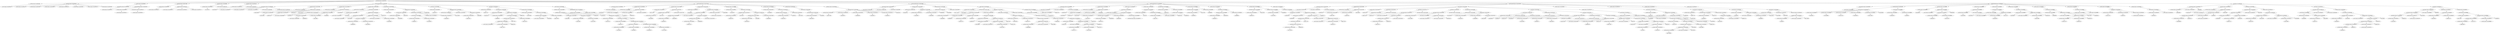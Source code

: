 strict digraph  {
<_ast.Str object at 0xa16951d10>;
<_ast.Expr object at 0xa16951a90>;
<_ast.alias object at 0xa16951c10>;
<_ast.alias object at 0xa169513d0>;
<_ast.alias object at 0xa16951490>;
<_ast.alias object at 0xa16951510>;
<_ast.alias object at 0xa16951b90>;
<_ast.alias object at 0xa16951410>;
<_ast.alias object at 0xa16951850>;
<_ast.Import object at 0xa16951050>;
<_ast.alias object at 0xa16951c50>;
<_ast.ImportFrom object at 0xa16951950>;
<_ast.Load object at 0x10295c1d0>;
<_ast.Name object at 0xa169516d0>;
<_ast.alias object at 0xa16951090>;
<_ast.ImportFrom object at 0xa16951e10>;
<_ast.ExceptHandler object at 0xa16951290>;
<_ast.Try object at 0xa16951f90>;
<_ast.Store object at 0x10295c290>;
<_ast.Name object at 0xa16951650>;
<_ast.Str object at 0xa169512d0>;
<_ast.Mult object at 0x10295ce10>;
<_ast.Num object at 0xa16951710>;
<_ast.BinOp object at 0xa16951210>;
<_ast.Assign object at 0xa19714290>;
<_ast.Name object at 0xa169518d0>;
Store1997974;
<_ast.Num object at 0xa16951750>;
<_ast.Assign object at 0xa19bcf850>;
<_ast.Name object at 0xa16951150>;
Store9673692;
<_ast.Num object at 0xa169517d0>;
<_ast.Assign object at 0xa169514d0>;
<_ast.arg object at 0xa16951f50>;
<_ast.arg object at 0xa169510d0>;
<_ast.arg object at 0xa16951ed0>;
<_ast.Num object at 0xa169519d0>;
<_ast.NameConstant object at 0xa16951cd0>;
<_ast.arguments object at 0xa16951bd0>;
<_ast.Name object at 0xa16951190>;
Store4763435;
<_ast.Name object at 0xa169515d0>;
Load7229443;
<_ast.Name object at 0xa16951d50>;
Load6915674;
<_ast.BinOp object at 0xa16951ad0>;
Mult5497957;
<_ast.Assign object at 0xa19279d50>;
<_ast.Name object at 0xa33430610>;
Store1297395;
<_ast.Str object at 0xa33430e90>;
<_ast.Attribute object at 0xa33430250>;
Load3954817;
<_ast.Str object at 0xa334302d0>;
<_ast.Tuple object at 0xa334303d0>;
Load6940541;
<_ast.Name object at 0xa33430bd0>;
Load716883;
<_ast.BinOp object at 0xa33430f10>;
Mult3969282;
<_ast.Call object at 0xa33430110>;
<_ast.Assign object at 0xa1a003390>;
<_ast.Name object at 0xa33430a10>;
Store4638249;
<_ast.Str object at 0xa33430e10>;
<_ast.Attribute object at 0xa33430050>;
Load2198522;
<_ast.Str object at 0xa33430a90>;
<_ast.Tuple object at 0xa334307d0>;
Load1633692;
<_ast.Name object at 0xa33430b10>;
Load6804904;
<_ast.Name object at 0xa33430750>;
Load2169044;
<_ast.Call object at 0xa33430210>;
<_ast.Mod object at 0x102961090>;
<_ast.Name object at 0xa33430ed0>;
Load2009826;
<_ast.BinOp object at 0xa334300d0>;
<_ast.BinOp object at 0xa334301d0>;
Mult2874161;
<_ast.Call object at 0xa33430e50>;
<_ast.Assign object at 0xa33430690>;
<_ast.Name object at 0xa33430490>;
Store6723335;
<_ast.Name object at 0xa33430590>;
Load1683664;
<_ast.Tuple object at 0xa33430650>;
Load9759705;
<_ast.Name object at 0xa33430190>;
Load8382011;
<_ast.Name object at 0xa33430c90>;
Load7468976;
<_ast.Call object at 0xa33430f90>;
<_ast.FloorDiv object at 0x1029615d0>;
<_ast.Name object at 0xa33430710>;
Load2944424;
<_ast.BinOp object at 0xa33430a50>;
<_ast.BinOp object at 0xa33430cd0>;
Mult6016480;
<_ast.Assign object at 0xa33430450>;
<_ast.Name object at 0xa33430910>;
Load5169715;
<_ast.Name object at 0xa33430310>;
Store1553630;
<_ast.Add object at 0x10295cc90>;
<_ast.Name object at 0xa33430c50>;
Load2579911;
<_ast.Tuple object at 0xa33430790>;
Load6339991;
<_ast.AugAssign object at 0xa33430350>;
<_ast.If object at 0xa334308d0>;
<_ast.Name object at 0xa33430810>;
Load3371210;
<_ast.Name object at 0xa334306d0>;
Store9324471;
<_ast.Name object at 0xa33430550>;
Load9665813;
<_ast.Str object at 0xa33430950>;
<_ast.Name object at 0xa334305d0>;
Load2717330;
<_ast.BinOp object at 0xa334309d0>;
Add3647592;
<_ast.Attribute object at 0xa33430150>;
Load2773015;
<_ast.Name object at 0xa33430990>;
Load9747943;
<_ast.Call object at 0xa33430dd0>;
<_ast.BinOp object at 0xa33430f50>;
Add8007402;
<_ast.Assign object at 0xa33430290>;
<_ast.Name object at 0xa33430d90>;
Store9784492;
<_ast.Str object at 0xa33430390>;
<_ast.Attribute object at 0xa33430b50>;
Load5089442;
<_ast.Name object at 0xa33430090>;
Load5677986;
<_ast.Call object at 0xa33430fd0>;
<_ast.Assign object at 0xa33430850>;
<_ast.If object at 0xa33430410>;
<_ast.Name object at 0xa33430ad0>;
Load5764654;
<_ast.Name object at 0xa33430b90>;
Load570836;
<_ast.Name object at 0xa16936f10>;
Load1615308;
<_ast.Call object at 0xa33430510>;
<_ast.BinOp object at 0xa33430c10>;
Mod9401607;
<_ast.Return object at 0xa33430890>;
<_ast.Name object at 0xa169364d0>;
Load4020627;
<_ast.Name object at 0xa16936350>;
Load4574013;
<_ast.Name object at 0xa16936850>;
Load2302112;
<_ast.Name object at 0xa16936090>;
Load7884637;
<_ast.Name object at 0xa16936650>;
Load6306097;
<_ast.Call object at 0xa16936710>;
<_ast.Name object at 0xa16936390>;
Store6805879;
<_ast.Name object at 0xa16936d10>;
Load1326538;
<_ast.comprehension object at 0xa169365d0>;
<_ast.GeneratorExp object at 0xa16936410>;
<_ast.Call object at 0xa16936c10>;
<_ast.BinOp object at 0xa16936110>;
Mod375123;
<_ast.Return object at 0xa16936fd0>;
<_ast.ExceptHandler object at 0xa16936210>;
<_ast.Try object at 0xa33430d50>;
<_ast.FunctionDef object at 0xa16951dd0>;
<_ast.arg object at 0xa16936c90>;
<_ast.arguments object at 0xa16936a10>;
<_ast.Name object at 0xa16936d90>;
Store3004615;
<_ast.Name object at 0xa16936bd0>;
Load5653271;
<_ast.Name object at 0xa16936c50>;
Load8280135;
<_ast.Str object at 0xa169367d0>;
<_ast.Call object at 0xa16936b10>;
<_ast.Assign object at 0xa16936e50>;
<_ast.Name object at 0xa1a00b110>;
Store7112637;
<_ast.Name object at 0xa19727110>;
Load7269560;
<_ast.Attribute object at 0xa19727b90>;
Load7794770;
<_ast.Num object at 0xa19727cd0>;
<_ast.Call object at 0xa19727f10>;
<_ast.Assign object at 0xa1d733650>;
<_ast.Name object at 0xa196f7b50>;
Store8392905;
<_ast.Name object at 0xa19c6dbd0>;
Load8282505;
<_ast.Attribute object at 0xa19c6d450>;
Load6914983;
<_ast.Str object at 0xa19c6d510>;
<_ast.Name object at 0xa1c928e10>;
Load6513213;
<_ast.Attribute object at 0xa196ff410>;
Load8964550;
<_ast.Num object at 0xa1a01c350>;
<_ast.Call object at 0xa19c6d1d0>;
<_ast.Call object at 0xa19f84f50>;
<_ast.Num object at 0xa19ca2110>;
<_ast.Index object at 0xa1a01cd90>;
<_ast.Subscript object at 0xa196f7d90>;
Load9782865;
<_ast.Assign object at 0xa197274d0>;
<_ast.Name object at 0xa196f9c10>;
Store4450972;
<_ast.Name object at 0xa1a005a10>;
Load8247825;
<_ast.Attribute object at 0xa1c921e10>;
Load7361047;
<_ast.Name object at 0xa197208d0>;
Load9708416;
<_ast.Attribute object at 0xa19720fd0>;
Load768687;
<_ast.Name object at 0xa19720f10>;
Load4268254;
<_ast.Call object at 0xa19bd71d0>;
<_ast.Call object at 0xa1c921290>;
<_ast.Assign object at 0xa196f9f90>;
<_ast.Name object at 0xa18b15050>;
Store5896523;
<_ast.Name object at 0xa18b15610>;
Load2547622;
<_ast.Attribute object at 0xa18b15d10>;
Load592012;
<_ast.Name object at 0xa18b15b10>;
Load7792320;
<_ast.Call object at 0xa18b15c50>;
<_ast.Assign object at 0x102fa79d0>;
<_ast.Name object at 0xa18b15590>;
Load6704043;
<_ast.Attribute object at 0xa18b15190>;
Load260991;
<_ast.Call object at 0xa18b15950>;
<_ast.Expr object at 0xa18b15310>;
<_ast.Name object at 0xa18b15f10>;
Load8772939;
<_ast.Name object at 0xa18b15810>;
Load6156491;
<_ast.Name object at 0xa18b159d0>;
Load8633489;
<_ast.Name object at 0xa18b15a10>;
Load1829513;
<_ast.Name object at 0xa18b15210>;
Load4390474;
<_ast.Tuple object at 0xa18b15a90>;
Load1553157;
<_ast.Return object at 0xa18b15e90>;
<_ast.FunctionDef object at 0xa19716d10>;
<_ast.arg object at 0xa18b15350>;
<_ast.arg object at 0xa18b153d0>;
<_ast.Num object at 0xa18b15f50>;
<_ast.arguments object at 0xa18b15250>;
<_ast.Name object at 0xa18b15ad0>;
Store4582745;
<_ast.Name object at 0xa18b157d0>;
Load4196975;
<_ast.Name object at 0xa18b15e50>;
Load6786559;
<_ast.BinOp object at 0xa18b15dd0>;
Mult8090645;
<_ast.Assign object at 0xa18b15b90>;
<_ast.Name object at 0xa18b15150>;
Store8006654;
<_ast.Num object at 0xa18b15090>;
<_ast.Assign object at 0xa18b158d0>;
<_ast.Name object at 0xa18b154d0>;
Store7710104;
<_ast.Name object at 0xa19711ed0>;
Load1531885;
<_ast.Name object at 0xa18b15390>;
Load6439494;
<_ast.Name object at 0xa18b15fd0>;
Load6898447;
<_ast.Name object at 0xa18b156d0>;
Load9755176;
<_ast.Attribute object at 0xa18b15690>;
Load6550421;
<_ast.Call object at 0xa18b15b50>;
<_ast.Name object at 0xa18b15d50>;
Load6091927;
<_ast.Name object at 0xa18b15790>;
Load7300946;
<_ast.Str object at 0xa18b15e10>;
<_ast.Name object at 0xa18b15c90>;
Load1761391;
<_ast.BinOp object at 0xa18b15f90>;
Mod8114760;
<_ast.BinOp object at 0xa18b15410>;
Add2191282;
<_ast.Call object at 0xa18b15890>;
<_ast.Expr object at 0xa18b155d0>;
<_ast.Name object at 0xa18b15110>;
Load5265708;
<_ast.Name object at 0xa18b152d0>;
Load4457579;
<_ast.Name object at 0xa18b15490>;
Load8464998;
<_ast.Num object at 0xa18b15450>;
<_ast.BinOp object at 0xa18b15750>;
Add7528806;
<_ast.keyword object at 0xa18b15a50>;
<_ast.Call object at 0xa18b151d0>;
<_ast.Expr object at 0xa18b150d0>;
<_ast.Name object at 0xa18b15510>;
Load8546428;
<_ast.Name object at 0xa168a9590>;
Load2057857;
<_ast.Str object at 0xa168a9b90>;
<_ast.Name object at 0xa168a9ed0>;
Load2621071;
<_ast.Name object at 0xa168a9650>;
Load5105039;
<_ast.Tuple object at 0xa168a9d50>;
Load7341371;
<_ast.BinOp object at 0xa168a95d0>;
Mod9909772;
<_ast.BinOp object at 0xa168a92d0>;
Add4815300;
<_ast.Call object at 0xa18b15710>;
<_ast.Expr object at 0xa18b15bd0>;
<_ast.If object at 0xa18b15cd0>;
<_ast.Name object at 0xa168a9490>;
Store3547512;
<_ast.Num object at 0xa168a99d0>;
<_ast.AugAssign object at 0xa168a9ad0>;
Add1957756;
<_ast.For object at 0xa18b15850>;
<_ast.FunctionDef object at 0xa18b15990>;
<_ast.arg object at 0xa168a9c10>;
<_ast.arg object at 0xa168a9450>;
<_ast.Num object at 0xa168a9d90>;
<_ast.arguments object at 0xa168a9690>;
<_ast.Name object at 0xa168a94d0>;
Store9641452;
<_ast.Name object at 0xa168a98d0>;
Load7805916;
<_ast.Name object at 0xa168a9f50>;
Load6597415;
<_ast.BinOp object at 0xa168a97d0>;
Mult4853665;
<_ast.Assign object at 0xa168a9bd0>;
<_ast.Name object at 0xa168a9710>;
Load2673563;
<_ast.Name object at 0xa168a9410>;
Load1264155;
<_ast.Name object at 0xa168a9e50>;
Load9511851;
<_ast.Attribute object at 0xa168a9110>;
Load6659343;
<_ast.Name object at 0xa168a9810>;
Load8004288;
<_ast.NameConstant object at 0xa168a9750>;
<_ast.keyword object at 0xa168a9a90>;
<_ast.Call object at 0xa168a9290>;
<_ast.Call object at 0xa168a9510>;
<_ast.Expr object at 0xa168a9b10>;
<_ast.Name object at 0xa168a9090>;
Load12879;
<_ast.Name object at 0xa168a9350>;
Load277067;
<_ast.Str object at 0xa168a9950>;
<_ast.BinOp object at 0xa168a9050>;
Add5262169;
<_ast.Call object at 0xa168a9790>;
<_ast.Expr object at 0xa168a90d0>;
<_ast.Name object at 0xa168a9e10>;
Store6016474;
<_ast.Name object at 0xa168a93d0>;
Load4969728;
<_ast.Call object at 0xa168a96d0>;
<_ast.Assign object at 0xa168a9dd0>;
<_ast.Name object at 0xa168a9210>;
Load5682601;
<_ast.Attribute object at 0xa168a9b50>;
Store179587;
<_ast.Name object at 0xa168a9390>;
Load6468635;
<_ast.Assign object at 0xa168a9f10>;
<_ast.Name object at 0xa168a9850>;
Load6440227;
<_ast.Attribute object at 0xa168a9f90>;
Load8029268;
<_ast.Name object at 0xa168a9310>;
Load8999592;
<_ast.Call object at 0xa168a9cd0>;
<_ast.Expr object at 0xa168a9550>;
<_ast.Name object at 0xa168a9d10>;
Load6919154;
<_ast.Attribute object at 0xa168a9a50>;
Store337499;
<_ast.Name object at 0xa168a9e90>;
Load7523034;
<_ast.Attribute object at 0xa168a9fd0>;
Load4969414;
<_ast.Assign object at 0xa168a9990>;
<_ast.Name object at 0xa168a9610>;
Load3564758;
<_ast.Name object at 0xa216a7b10>;
Load9492085;
<_ast.Name object at 0xa216a7dd0>;
Load1180326;
<_ast.Attribute object at 0xa216a7a10>;
Load8913453;
<_ast.Call object at 0xa216a73d0>;
<_ast.Attribute object at 0xa216a7450>;
Load4371106;
<_ast.Str object at 0xa216a7d50>;
<_ast.Str object at 0xa216a7210>;
<_ast.Name object at 0xa216a7850>;
Load5425110;
<_ast.BinOp object at 0xa216a7750>;
Add6127306;
<_ast.Call object at 0xa216a7710>;
<_ast.BinOp object at 0xa168a91d0>;
Add8093114;
<_ast.Call object at 0xa168a9c90>;
<_ast.Expr object at 0xa168a9c50>;
<_ast.FunctionDef object at 0xa168a9250>;
<_ast.arg object at 0xa216a7190>;
<_ast.arg object at 0xa216a7090>;
<_ast.Num object at 0xa216a7810>;
<_ast.arguments object at 0xa216a7250>;
<_ast.Name object at 0xa216a7610>;
Store9607807;
<_ast.Name object at 0xa216a76d0>;
Load5077665;
<_ast.Name object at 0xa216a7550>;
Load9379320;
<_ast.BinOp object at 0xa216a75d0>;
Mult3709818;
<_ast.Assign object at 0xa216a78d0>;
<_ast.Name object at 0xa216a7a90>;
Store8154143;
<_ast.Name object at 0xa216a7290>;
Load8727418;
<_ast.Name object at 0xa216a7350>;
Load6207521;
<_ast.Call object at 0xa216a7490>;
<_ast.Not object at 0x1029617d0>;
<_ast.Name object at 0xa216a7c50>;
Load4472201;
<_ast.Attribute object at 0xa216a77d0>;
Load9502578;
<_ast.Str object at 0xa216a7ad0>;
<_ast.Call object at 0xa216a7f10>;
<_ast.UnaryOp object at 0xa216a7310>;
<_ast.Continue object at 0xa19723550>;
<_ast.If object at 0xa216a7510>;
<_ast.Name object at 0xa216a71d0>;
Load1748388;
<_ast.In object at 0x1029690d0>;
<_ast.Str object at 0xa216a7c10>;
<_ast.Str object at 0xa216a7950>;
<_ast.Tuple object at 0xa216a7650>;
Load2446119;
<_ast.Compare object at 0xa216a7d90>;
<_ast.Continue object at 0xa1970cd50>;
<_ast.If object at 0xa216a7b50>;
<_ast.Name object at 0xa216a7690>;
Store1642618;
<_ast.Name object at 0xa216a70d0>;
Load1661350;
<_ast.Name object at 0xa216a74d0>;
Load5649093;
<_ast.Name object at 0xa216a7150>;
Load5134549;
<_ast.Call object at 0xa216a7590>;
<_ast.Assign object at 0xa216a7f90>;
<_ast.Name object at 0xa216a7790>;
Load5369454;
<_ast.Name object at 0xa216a79d0>;
Load499673;
<_ast.Name object at 0xa216a7bd0>;
Load4513970;
<_ast.Call object at 0xa216a7050>;
<_ast.Name object at 0xa216a7e10>;
Store6489587;
<_ast.Name object at 0xa216a72d0>;
Load1026920;
<_ast.Name object at 0xa216a7fd0>;
Load6529977;
<_ast.Call object at 0xa216a7910>;
<_ast.Assign object at 0xa216a7410>;
<_ast.Name object at 0xa216a7d10>;
Load6478944;
<_ast.Eq object at 0x102961a90>;
<_ast.Str object at 0xa216a7110>;
<_ast.Compare object at 0xa216a7f50>;
<_ast.Name object at 0xa216a7cd0>;
Store5076796;
<_ast.Str object at 0xa216a7e90>;
<_ast.Name object at 0xa216a7390>;
Load9691528;
<_ast.BinOp object at 0xa216a7b90>;
Mod3627224;
<_ast.Assign object at 0xa216a7c90>;
<_ast.Name object at 0xa1694ce50>;
Load9779947;
<_ast.Str object at 0xa1694ce10>;
<_ast.Compare object at 0xa1694ca90>;
Eq571625;
<_ast.Name object at 0xa1694c650>;
Store9206764;
<_ast.Str object at 0xa1694c7d0>;
<_ast.Name object at 0xa1694c510>;
Load20354;
<_ast.Name object at 0xa1694c410>;
Load3536279;
<_ast.Call object at 0xa1694c910>;
<_ast.BinOp object at 0xa1694c590>;
Mod4621817;
<_ast.Assign object at 0xa1694ca10>;
<_ast.If object at 0xa1694c2d0>;
<_ast.If object at 0xa216a7e50>;
<_ast.If object at 0xa216a7a50>;
<_ast.Name object at 0xa1694c490>;
Load8699999;
<_ast.Str object at 0xa1694c0d0>;
<_ast.Name object at 0xa1694cb50>;
Load2333704;
<_ast.Name object at 0xa1694ca50>;
Load1739659;
<_ast.Str object at 0xa1694cf10>;
<_ast.BinOp object at 0xa1694c3d0>;
Add2168552;
<_ast.Attribute object at 0xa1694c110>;
Load7084532;
<_ast.Name object at 0xa1694cc90>;
Load2516689;
<_ast.Call object at 0xa1694ced0>;
<_ast.Name object at 0xa1694c950>;
Load5927194;
<_ast.Tuple object at 0xa1694c710>;
Load2655931;
<_ast.BinOp object at 0xa1694c690>;
Mod2477677;
<_ast.Call object at 0xa16951a10>;
<_ast.Expr object at 0xa16951450>;
<_ast.For object at 0xa216a7890>;
<_ast.Name object at 0xa1694cf90>;
Load4228270;
<_ast.Str object at 0xa1694c310>;
<_ast.Name object at 0xa1694cbd0>;
Load8724303;
<_ast.BinOp object at 0xa1694cd10>;
Mod9682846;
<_ast.Call object at 0xa1694c610>;
<_ast.Expr object at 0xa1694cf50>;
<_ast.Name object at 0xa1694c550>;
Load6237748;
<_ast.Name object at 0xa1694c5d0>;
Load5809282;
<_ast.Attribute object at 0xa1694c9d0>;
Load2327017;
<_ast.Name object at 0xa1694c810>;
Load8120604;
<_ast.Num object at 0xa1694c890>;
<_ast.BinOp object at 0xa1694cfd0>;
Add5607119;
<_ast.keyword object at 0xa1694cb10>;
<_ast.Call object at 0xa1694c790>;
<_ast.Expr object at 0xa1694c150>;
<_ast.Name object at 0xa1694cb90>;
Load3965467;
<_ast.Str object at 0xa1694c190>;
<_ast.Name object at 0xa1694c4d0>;
Load8368807;
<_ast.BinOp object at 0xa1694c990>;
Mod1225023;
<_ast.Call object at 0xa1694cad0>;
<_ast.Expr object at 0xa1694c350>;
<_ast.Name object at 0xa1694c850>;
Load7648602;
<_ast.Name object at 0xa1694c750>;
Load4916406;
<_ast.Name object at 0xa1694cd90>;
Load82506;
<_ast.Num object at 0xa1694ccd0>;
<_ast.BinOp object at 0xa1694c290>;
Add1733096;
<_ast.keyword object at 0xa1694cc50>;
<_ast.Call object at 0xa1694c6d0>;
<_ast.Expr object at 0xa1694c210>;
<_ast.FunctionDef object at 0xa216a7990>;
<_ast.arg object at 0xa1694c8d0>;
<_ast.arguments object at 0xa1694cd50>;
<_ast.Name object at 0xa169df610>;
Store3940811;
<_ast.Name object at 0xa169dfe90>;
Store3283968;
<_ast.Name object at 0xa169df750>;
Store5421245;
<_ast.Name object at 0xa169dfd90>;
Store6500623;
<_ast.Name object at 0xa169dfa10>;
Store6112659;
<_ast.Tuple object at 0xa1694ce90>;
Store4358289;
<_ast.Name object at 0xa169dfb10>;
Load4933106;
<_ast.Name object at 0xa169df690>;
Load363038;
<_ast.Call object at 0xa169df8d0>;
<_ast.Assign object at 0xa1694c390>;
<_ast.Name object at 0xa169df850>;
Store3634091;
<_ast.Str object at 0xa169df350>;
<_ast.Name object at 0xa169dfb90>;
Load6041870;
<_ast.Name object at 0xa169dfe50>;
Load7201267;
<_ast.Call object at 0xa169df710>;
<_ast.BinOp object at 0xa169dfa50>;
Mod6582836;
<_ast.Assign object at 0xa169dff90>;
<_ast.Name object at 0xa169dfbd0>;
Load4703948;
<_ast.Str object at 0xa169df550>;
<_ast.Call object at 0xa169dfdd0>;
<_ast.Expr object at 0xa169dfed0>;
<_ast.Name object at 0xa169dffd0>;
Load1654501;
<_ast.Str object at 0xa169dff50>;
<_ast.Name object at 0xa169df9d0>;
Load5185054;
<_ast.BinOp object at 0xa169df4d0>;
Mod7373157;
<_ast.Call object at 0xa169dfcd0>;
<_ast.Expr object at 0xa169dfc90>;
<_ast.Name object at 0xa169dfb50>;
Load7693927;
<_ast.Str object at 0xa169dfe10>;
<_ast.Name object at 0xa169df950>;
Load3279086;
<_ast.BinOp object at 0xa169dfa90>;
Mod8552329;
<_ast.Call object at 0xa169df790>;
<_ast.Expr object at 0xa169df890>;
<_ast.Name object at 0xa169df650>;
Load9089004;
<_ast.Str object at 0xa169df910>;
<_ast.Name object at 0xa169df590>;
Load5451126;
<_ast.Name object at 0xa169df6d0>;
Load8450126;
<_ast.Tuple object at 0xa169dfc10>;
Load9426730;
<_ast.BinOp object at 0xa169dfad0>;
Mod4732907;
<_ast.Call object at 0xa169dfd10>;
<_ast.Expr object at 0xa169dfc50>;
<_ast.Name object at 0xa169dfd50>;
Load8985040;
<_ast.Str object at 0xa169df990>;
<_ast.Call object at 0xa169df810>;
<_ast.Expr object at 0xa169df7d0>;
<_ast.Name object at 0xa169d1850>;
Load4127870;
<_ast.Name object at 0xa169d1950>;
Load907845;
<_ast.Num object at 0xa169d1cd0>;
<_ast.keyword object at 0xa169d1dd0>;
<_ast.Call object at 0xa169d1b50>;
<_ast.Expr object at 0xa169df5d0>;
<_ast.Name object at 0xa169d1090>;
Load9168216;
<_ast.Str object at 0xa169d1050>;
<_ast.Call object at 0xa169d1390>;
<_ast.Expr object at 0xa169d13d0>;
<_ast.FunctionDef object at 0xa1694cc10>;
<_ast.Name object at 0xa169d1510>;
Load8450892;
<_ast.Str object at 0xa169d1a90>;
<_ast.Compare object at 0xa169d10d0>;
Eq3083890;
<_ast.Name object at 0xa169d1190>;
Store400156;
<_ast.Str object at 0xa169d1c10>;
<_ast.Name object at 0xa169d11d0>;
Load8436686;
<_ast.Attribute object at 0xa169d1d50>;
Load2952214;
<_ast.Num object at 0xa169d1f50>;
<_ast.Index object at 0xa169d1550>;
<_ast.Subscript object at 0xa169d12d0>;
Load9080027;
<_ast.BinOp object at 0xa169d1c50>;
Mod8310088;
<_ast.Assign object at 0xa169d1e90>;
<_ast.Name object at 0xa169d1810>;
Load3928242;
<_ast.Name object at 0xa169d19d0>;
Load6357312;
<_ast.Attribute object at 0xa169d1fd0>;
Load9423626;
<_ast.Call object at 0xa169d1b90>;
<_ast.Num object at 0xa169d1c90>;
<_ast.Compare object at 0xa169d1490>;
Eq5275065;
<_ast.Name object at 0xa169d1ed0>;
Load8574203;
<_ast.Attribute object at 0xa169d1e10>;
Load5412896;
<_ast.Str object at 0xa169d1f90>;
<_ast.Name object at 0xa169d1210>;
Load3735948;
<_ast.BinOp object at 0xa169d1910>;
Mod4538690;
<_ast.Call object at 0xa169d1450>;
<_ast.Expr object at 0xa169d1a10>;
<_ast.If object at 0xa169d1d90>;
<_ast.Name object at 0xa169d1a50>;
Load2856088;
<_ast.Name object at 0xa169d1110>;
Load502729;
<_ast.Attribute object at 0xa169d18d0>;
Load1500605;
<_ast.Call object at 0xa169d1990>;
<_ast.Gt object at 0x102961d90>;
<_ast.Num object at 0xa169d1ad0>;
<_ast.Compare object at 0xa169d1750>;
<_ast.Name object at 0xa169d1d10>;
Load4630054;
<_ast.Attribute object at 0xa169d1590>;
Load7861938;
<_ast.Str object at 0xa169d16d0>;
<_ast.Name object at 0xa169d1610>;
Load5884416;
<_ast.Attribute object at 0xa169d1b10>;
Load9937512;
<_ast.Num object at 0xa169d1790>;
<_ast.Slice object at 0xa169d17d0>;
<_ast.Subscript object at 0xa169d1310>;
Load6037202;
<_ast.Tuple object at 0xa169d1e50>;
Load5444274;
<_ast.BinOp object at 0xa169d1bd0>;
Mod733935;
<_ast.Call object at 0xa169d1890>;
<_ast.Expr object at 0xa169d15d0>;
<_ast.If object at 0xa169d1290>;
<_ast.Name object at 0xa169d1410>;
Load2554334;
<_ast.Attribute object at 0xa169d14d0>;
Load8842142;
<_ast.Num object at 0xa169d1250>;
<_ast.Index object at 0xa169d1710>;
<_ast.Subscript object at 0xa169d1690>;
Load5706544;
<_ast.Str object at 0xa169b9bd0>;
<_ast.Compare object at 0xa169d1f10>;
Eq8596382;
<_ast.Name object at 0xa169b9050>;
Load3076634;
<_ast.Name object at 0xa169b9190>;
Load5627143;
<_ast.Call object at 0xa169b9c50>;
<_ast.Expr object at 0xa169b9410>;
<_ast.Name object at 0xa169b9150>;
Load7274497;
<_ast.Name object at 0xa169b9310>;
Load8974495;
<_ast.Attribute object at 0xa169b9950>;
Load7234714;
<_ast.Num object at 0xa169b96d0>;
<_ast.Index object at 0xa169b91d0>;
<_ast.Subscript object at 0xa169b9a90>;
Load856503;
<_ast.Call object at 0xa169b9650>;
<_ast.Expr object at 0xa169b9750>;
<_ast.If object at 0xa169d1150>;
<_ast.If object at 0xa169d1350>;
<_ast.Module object at 0xa16951790>;
<_ast.Expr object at 0xa16951a90> -> <_ast.Str object at 0xa16951d10>;
<_ast.Import object at 0xa16951050> -> <_ast.alias object at 0xa16951c10>;
<_ast.Import object at 0xa16951050> -> <_ast.alias object at 0xa169513d0>;
<_ast.Import object at 0xa16951050> -> <_ast.alias object at 0xa16951490>;
<_ast.Import object at 0xa16951050> -> <_ast.alias object at 0xa16951510>;
<_ast.Import object at 0xa16951050> -> <_ast.alias object at 0xa16951b90>;
<_ast.Import object at 0xa16951050> -> <_ast.alias object at 0xa16951410>;
<_ast.Import object at 0xa16951050> -> <_ast.alias object at 0xa16951850>;
<_ast.ImportFrom object at 0xa16951950> -> <_ast.alias object at 0xa16951c50>;
<_ast.Name object at 0xa169516d0> -> <_ast.Load object at 0x10295c1d0>;
<_ast.ImportFrom object at 0xa16951e10> -> <_ast.alias object at 0xa16951090>;
<_ast.ExceptHandler object at 0xa16951290> -> <_ast.Name object at 0xa169516d0>;
<_ast.ExceptHandler object at 0xa16951290> -> <_ast.ImportFrom object at 0xa16951e10>;
<_ast.Try object at 0xa16951f90> -> <_ast.ImportFrom object at 0xa16951950>;
<_ast.Try object at 0xa16951f90> -> <_ast.ExceptHandler object at 0xa16951290>;
<_ast.Name object at 0xa16951650> -> <_ast.Store object at 0x10295c290>;
<_ast.BinOp object at 0xa16951210> -> <_ast.Str object at 0xa169512d0>;
<_ast.BinOp object at 0xa16951210> -> <_ast.Mult object at 0x10295ce10>;
<_ast.BinOp object at 0xa16951210> -> <_ast.Num object at 0xa16951710>;
<_ast.Assign object at 0xa19714290> -> <_ast.Name object at 0xa16951650>;
<_ast.Assign object at 0xa19714290> -> <_ast.BinOp object at 0xa16951210>;
<_ast.Name object at 0xa169518d0> -> Store1997974;
<_ast.Assign object at 0xa19bcf850> -> <_ast.Name object at 0xa169518d0>;
<_ast.Assign object at 0xa19bcf850> -> <_ast.Num object at 0xa16951750>;
<_ast.Name object at 0xa16951150> -> Store9673692;
<_ast.Assign object at 0xa169514d0> -> <_ast.Name object at 0xa16951150>;
<_ast.Assign object at 0xa169514d0> -> <_ast.Num object at 0xa169517d0>;
<_ast.arguments object at 0xa16951bd0> -> <_ast.arg object at 0xa16951f50>;
<_ast.arguments object at 0xa16951bd0> -> <_ast.arg object at 0xa169510d0>;
<_ast.arguments object at 0xa16951bd0> -> <_ast.arg object at 0xa16951ed0>;
<_ast.arguments object at 0xa16951bd0> -> <_ast.Num object at 0xa169519d0>;
<_ast.arguments object at 0xa16951bd0> -> <_ast.NameConstant object at 0xa16951cd0>;
<_ast.Name object at 0xa16951190> -> Store4763435;
<_ast.Name object at 0xa169515d0> -> Load7229443;
<_ast.Name object at 0xa16951d50> -> Load6915674;
<_ast.BinOp object at 0xa16951ad0> -> <_ast.Name object at 0xa169515d0>;
<_ast.BinOp object at 0xa16951ad0> -> Mult5497957;
<_ast.BinOp object at 0xa16951ad0> -> <_ast.Name object at 0xa16951d50>;
<_ast.Assign object at 0xa19279d50> -> <_ast.Name object at 0xa16951190>;
<_ast.Assign object at 0xa19279d50> -> <_ast.BinOp object at 0xa16951ad0>;
<_ast.Name object at 0xa33430610> -> Store1297395;
<_ast.Attribute object at 0xa33430250> -> <_ast.Str object at 0xa33430e90>;
<_ast.Attribute object at 0xa33430250> -> Load3954817;
<_ast.Tuple object at 0xa334303d0> -> <_ast.Str object at 0xa334302d0>;
<_ast.Tuple object at 0xa334303d0> -> Load6940541;
<_ast.Name object at 0xa33430bd0> -> Load716883;
<_ast.BinOp object at 0xa33430f10> -> <_ast.Tuple object at 0xa334303d0>;
<_ast.BinOp object at 0xa33430f10> -> Mult3969282;
<_ast.BinOp object at 0xa33430f10> -> <_ast.Name object at 0xa33430bd0>;
<_ast.Call object at 0xa33430110> -> <_ast.Attribute object at 0xa33430250>;
<_ast.Call object at 0xa33430110> -> <_ast.BinOp object at 0xa33430f10>;
<_ast.Assign object at 0xa1a003390> -> <_ast.Name object at 0xa33430610>;
<_ast.Assign object at 0xa1a003390> -> <_ast.Call object at 0xa33430110>;
<_ast.Name object at 0xa33430a10> -> Store4638249;
<_ast.Attribute object at 0xa33430050> -> <_ast.Str object at 0xa33430e10>;
<_ast.Attribute object at 0xa33430050> -> Load2198522;
<_ast.Tuple object at 0xa334307d0> -> <_ast.Str object at 0xa33430a90>;
<_ast.Tuple object at 0xa334307d0> -> Load1633692;
<_ast.Name object at 0xa33430b10> -> Load6804904;
<_ast.Name object at 0xa33430750> -> Load2169044;
<_ast.Call object at 0xa33430210> -> <_ast.Name object at 0xa33430b10>;
<_ast.Call object at 0xa33430210> -> <_ast.Name object at 0xa33430750>;
<_ast.Name object at 0xa33430ed0> -> Load2009826;
<_ast.BinOp object at 0xa334300d0> -> <_ast.Call object at 0xa33430210>;
<_ast.BinOp object at 0xa334300d0> -> <_ast.Mod object at 0x102961090>;
<_ast.BinOp object at 0xa334300d0> -> <_ast.Name object at 0xa33430ed0>;
<_ast.BinOp object at 0xa334301d0> -> <_ast.Tuple object at 0xa334307d0>;
<_ast.BinOp object at 0xa334301d0> -> Mult2874161;
<_ast.BinOp object at 0xa334301d0> -> <_ast.BinOp object at 0xa334300d0>;
<_ast.Call object at 0xa33430e50> -> <_ast.Attribute object at 0xa33430050>;
<_ast.Call object at 0xa33430e50> -> <_ast.BinOp object at 0xa334301d0>;
<_ast.Assign object at 0xa33430690> -> <_ast.Name object at 0xa33430a10>;
<_ast.Assign object at 0xa33430690> -> <_ast.Call object at 0xa33430e50>;
<_ast.Name object at 0xa33430490> -> Store6723335;
<_ast.Name object at 0xa33430590> -> Load1683664;
<_ast.Tuple object at 0xa33430650> -> <_ast.Name object at 0xa33430590>;
<_ast.Tuple object at 0xa33430650> -> Load9759705;
<_ast.Name object at 0xa33430190> -> Load8382011;
<_ast.Name object at 0xa33430c90> -> Load7468976;
<_ast.Call object at 0xa33430f90> -> <_ast.Name object at 0xa33430190>;
<_ast.Call object at 0xa33430f90> -> <_ast.Name object at 0xa33430c90>;
<_ast.Name object at 0xa33430710> -> Load2944424;
<_ast.BinOp object at 0xa33430a50> -> <_ast.Call object at 0xa33430f90>;
<_ast.BinOp object at 0xa33430a50> -> <_ast.FloorDiv object at 0x1029615d0>;
<_ast.BinOp object at 0xa33430a50> -> <_ast.Name object at 0xa33430710>;
<_ast.BinOp object at 0xa33430cd0> -> <_ast.Tuple object at 0xa33430650>;
<_ast.BinOp object at 0xa33430cd0> -> Mult6016480;
<_ast.BinOp object at 0xa33430cd0> -> <_ast.BinOp object at 0xa33430a50>;
<_ast.Assign object at 0xa33430450> -> <_ast.Name object at 0xa33430490>;
<_ast.Assign object at 0xa33430450> -> <_ast.BinOp object at 0xa33430cd0>;
<_ast.Name object at 0xa33430910> -> Load5169715;
<_ast.Name object at 0xa33430310> -> Store1553630;
<_ast.Name object at 0xa33430c50> -> Load2579911;
<_ast.Tuple object at 0xa33430790> -> <_ast.Name object at 0xa33430c50>;
<_ast.Tuple object at 0xa33430790> -> Load6339991;
<_ast.AugAssign object at 0xa33430350> -> <_ast.Name object at 0xa33430310>;
<_ast.AugAssign object at 0xa33430350> -> <_ast.Add object at 0x10295cc90>;
<_ast.AugAssign object at 0xa33430350> -> <_ast.Tuple object at 0xa33430790>;
<_ast.If object at 0xa334308d0> -> <_ast.Name object at 0xa33430910>;
<_ast.If object at 0xa334308d0> -> <_ast.AugAssign object at 0xa33430350>;
<_ast.Name object at 0xa33430810> -> Load3371210;
<_ast.Name object at 0xa334306d0> -> Store9324471;
<_ast.Name object at 0xa33430550> -> Load9665813;
<_ast.Name object at 0xa334305d0> -> Load2717330;
<_ast.BinOp object at 0xa334309d0> -> <_ast.Str object at 0xa33430950>;
<_ast.BinOp object at 0xa334309d0> -> Add3647592;
<_ast.BinOp object at 0xa334309d0> -> <_ast.Name object at 0xa334305d0>;
<_ast.Attribute object at 0xa33430150> -> <_ast.BinOp object at 0xa334309d0>;
<_ast.Attribute object at 0xa33430150> -> Load2773015;
<_ast.Name object at 0xa33430990> -> Load9747943;
<_ast.Call object at 0xa33430dd0> -> <_ast.Attribute object at 0xa33430150>;
<_ast.Call object at 0xa33430dd0> -> <_ast.Name object at 0xa33430990>;
<_ast.BinOp object at 0xa33430f50> -> <_ast.Name object at 0xa33430550>;
<_ast.BinOp object at 0xa33430f50> -> Add8007402;
<_ast.BinOp object at 0xa33430f50> -> <_ast.Call object at 0xa33430dd0>;
<_ast.Assign object at 0xa33430290> -> <_ast.Name object at 0xa334306d0>;
<_ast.Assign object at 0xa33430290> -> <_ast.BinOp object at 0xa33430f50>;
<_ast.Name object at 0xa33430d90> -> Store9784492;
<_ast.Attribute object at 0xa33430b50> -> <_ast.Str object at 0xa33430390>;
<_ast.Attribute object at 0xa33430b50> -> Load5089442;
<_ast.Name object at 0xa33430090> -> Load5677986;
<_ast.Call object at 0xa33430fd0> -> <_ast.Attribute object at 0xa33430b50>;
<_ast.Call object at 0xa33430fd0> -> <_ast.Name object at 0xa33430090>;
<_ast.Assign object at 0xa33430850> -> <_ast.Name object at 0xa33430d90>;
<_ast.Assign object at 0xa33430850> -> <_ast.Call object at 0xa33430fd0>;
<_ast.If object at 0xa33430410> -> <_ast.Name object at 0xa33430810>;
<_ast.If object at 0xa33430410> -> <_ast.Assign object at 0xa33430290>;
<_ast.If object at 0xa33430410> -> <_ast.Assign object at 0xa33430850>;
<_ast.Name object at 0xa33430ad0> -> Load5764654;
<_ast.Name object at 0xa33430b90> -> Load570836;
<_ast.Name object at 0xa16936f10> -> Load1615308;
<_ast.Call object at 0xa33430510> -> <_ast.Name object at 0xa33430b90>;
<_ast.Call object at 0xa33430510> -> <_ast.Name object at 0xa16936f10>;
<_ast.BinOp object at 0xa33430c10> -> <_ast.Name object at 0xa33430ad0>;
<_ast.BinOp object at 0xa33430c10> -> Mod9401607;
<_ast.BinOp object at 0xa33430c10> -> <_ast.Call object at 0xa33430510>;
<_ast.Return object at 0xa33430890> -> <_ast.BinOp object at 0xa33430c10>;
<_ast.Name object at 0xa169364d0> -> Load4020627;
<_ast.Name object at 0xa16936350> -> Load4574013;
<_ast.Name object at 0xa16936850> -> Load2302112;
<_ast.Name object at 0xa16936090> -> Load7884637;
<_ast.Name object at 0xa16936650> -> Load6306097;
<_ast.Call object at 0xa16936710> -> <_ast.Name object at 0xa16936090>;
<_ast.Call object at 0xa16936710> -> <_ast.Name object at 0xa16936650>;
<_ast.Name object at 0xa16936390> -> Store6805879;
<_ast.Name object at 0xa16936d10> -> Load1326538;
<_ast.comprehension object at 0xa169365d0> -> <_ast.Name object at 0xa16936390>;
<_ast.comprehension object at 0xa169365d0> -> <_ast.Name object at 0xa16936d10>;
<_ast.GeneratorExp object at 0xa16936410> -> <_ast.Call object at 0xa16936710>;
<_ast.GeneratorExp object at 0xa16936410> -> <_ast.comprehension object at 0xa169365d0>;
<_ast.Call object at 0xa16936c10> -> <_ast.Name object at 0xa16936850>;
<_ast.Call object at 0xa16936c10> -> <_ast.GeneratorExp object at 0xa16936410>;
<_ast.BinOp object at 0xa16936110> -> <_ast.Name object at 0xa16936350>;
<_ast.BinOp object at 0xa16936110> -> Mod375123;
<_ast.BinOp object at 0xa16936110> -> <_ast.Call object at 0xa16936c10>;
<_ast.Return object at 0xa16936fd0> -> <_ast.BinOp object at 0xa16936110>;
<_ast.ExceptHandler object at 0xa16936210> -> <_ast.Name object at 0xa169364d0>;
<_ast.ExceptHandler object at 0xa16936210> -> <_ast.Return object at 0xa16936fd0>;
<_ast.Try object at 0xa33430d50> -> <_ast.Return object at 0xa33430890>;
<_ast.Try object at 0xa33430d50> -> <_ast.ExceptHandler object at 0xa16936210>;
<_ast.FunctionDef object at 0xa16951dd0> -> <_ast.arguments object at 0xa16951bd0>;
<_ast.FunctionDef object at 0xa16951dd0> -> <_ast.Assign object at 0xa19279d50>;
<_ast.FunctionDef object at 0xa16951dd0> -> <_ast.Assign object at 0xa1a003390>;
<_ast.FunctionDef object at 0xa16951dd0> -> <_ast.Assign object at 0xa33430690>;
<_ast.FunctionDef object at 0xa16951dd0> -> <_ast.Assign object at 0xa33430450>;
<_ast.FunctionDef object at 0xa16951dd0> -> <_ast.If object at 0xa334308d0>;
<_ast.FunctionDef object at 0xa16951dd0> -> <_ast.If object at 0xa33430410>;
<_ast.FunctionDef object at 0xa16951dd0> -> <_ast.Try object at 0xa33430d50>;
<_ast.arguments object at 0xa16936a10> -> <_ast.arg object at 0xa16936c90>;
<_ast.Name object at 0xa16936d90> -> Store3004615;
<_ast.Name object at 0xa16936bd0> -> Load5653271;
<_ast.Name object at 0xa16936c50> -> Load8280135;
<_ast.Call object at 0xa16936b10> -> <_ast.Name object at 0xa16936bd0>;
<_ast.Call object at 0xa16936b10> -> <_ast.Name object at 0xa16936c50>;
<_ast.Call object at 0xa16936b10> -> <_ast.Str object at 0xa169367d0>;
<_ast.Assign object at 0xa16936e50> -> <_ast.Name object at 0xa16936d90>;
<_ast.Assign object at 0xa16936e50> -> <_ast.Call object at 0xa16936b10>;
<_ast.Name object at 0xa1a00b110> -> Store7112637;
<_ast.Name object at 0xa19727110> -> Load7269560;
<_ast.Attribute object at 0xa19727b90> -> <_ast.Name object at 0xa19727110>;
<_ast.Attribute object at 0xa19727b90> -> Load7794770;
<_ast.Call object at 0xa19727f10> -> <_ast.Attribute object at 0xa19727b90>;
<_ast.Call object at 0xa19727f10> -> <_ast.Num object at 0xa19727cd0>;
<_ast.Assign object at 0xa1d733650> -> <_ast.Name object at 0xa1a00b110>;
<_ast.Assign object at 0xa1d733650> -> <_ast.Call object at 0xa19727f10>;
<_ast.Name object at 0xa196f7b50> -> Store8392905;
<_ast.Name object at 0xa19c6dbd0> -> Load8282505;
<_ast.Attribute object at 0xa19c6d450> -> <_ast.Name object at 0xa19c6dbd0>;
<_ast.Attribute object at 0xa19c6d450> -> Load6914983;
<_ast.Name object at 0xa1c928e10> -> Load6513213;
<_ast.Attribute object at 0xa196ff410> -> <_ast.Name object at 0xa1c928e10>;
<_ast.Attribute object at 0xa196ff410> -> Load8964550;
<_ast.Call object at 0xa19c6d1d0> -> <_ast.Attribute object at 0xa196ff410>;
<_ast.Call object at 0xa19c6d1d0> -> <_ast.Num object at 0xa1a01c350>;
<_ast.Call object at 0xa19f84f50> -> <_ast.Attribute object at 0xa19c6d450>;
<_ast.Call object at 0xa19f84f50> -> <_ast.Str object at 0xa19c6d510>;
<_ast.Call object at 0xa19f84f50> -> <_ast.Call object at 0xa19c6d1d0>;
<_ast.Index object at 0xa1a01cd90> -> <_ast.Num object at 0xa19ca2110>;
<_ast.Subscript object at 0xa196f7d90> -> <_ast.Call object at 0xa19f84f50>;
<_ast.Subscript object at 0xa196f7d90> -> <_ast.Index object at 0xa1a01cd90>;
<_ast.Subscript object at 0xa196f7d90> -> Load9782865;
<_ast.Assign object at 0xa197274d0> -> <_ast.Name object at 0xa196f7b50>;
<_ast.Assign object at 0xa197274d0> -> <_ast.Subscript object at 0xa196f7d90>;
<_ast.Name object at 0xa196f9c10> -> Store4450972;
<_ast.Name object at 0xa1a005a10> -> Load8247825;
<_ast.Attribute object at 0xa1c921e10> -> <_ast.Name object at 0xa1a005a10>;
<_ast.Attribute object at 0xa1c921e10> -> Load7361047;
<_ast.Name object at 0xa197208d0> -> Load9708416;
<_ast.Attribute object at 0xa19720fd0> -> <_ast.Name object at 0xa197208d0>;
<_ast.Attribute object at 0xa19720fd0> -> Load768687;
<_ast.Name object at 0xa19720f10> -> Load4268254;
<_ast.Call object at 0xa19bd71d0> -> <_ast.Attribute object at 0xa19720fd0>;
<_ast.Call object at 0xa19bd71d0> -> <_ast.Name object at 0xa19720f10>;
<_ast.Call object at 0xa1c921290> -> <_ast.Attribute object at 0xa1c921e10>;
<_ast.Call object at 0xa1c921290> -> <_ast.Call object at 0xa19bd71d0>;
<_ast.Assign object at 0xa196f9f90> -> <_ast.Name object at 0xa196f9c10>;
<_ast.Assign object at 0xa196f9f90> -> <_ast.Call object at 0xa1c921290>;
<_ast.Name object at 0xa18b15050> -> Store5896523;
<_ast.Name object at 0xa18b15610> -> Load2547622;
<_ast.Attribute object at 0xa18b15d10> -> <_ast.Name object at 0xa18b15610>;
<_ast.Attribute object at 0xa18b15d10> -> Load592012;
<_ast.Name object at 0xa18b15b10> -> Load7792320;
<_ast.Call object at 0xa18b15c50> -> <_ast.Attribute object at 0xa18b15d10>;
<_ast.Call object at 0xa18b15c50> -> <_ast.Name object at 0xa18b15b10>;
<_ast.Assign object at 0x102fa79d0> -> <_ast.Name object at 0xa18b15050>;
<_ast.Assign object at 0x102fa79d0> -> <_ast.Call object at 0xa18b15c50>;
<_ast.Name object at 0xa18b15590> -> Load6704043;
<_ast.Attribute object at 0xa18b15190> -> <_ast.Name object at 0xa18b15590>;
<_ast.Attribute object at 0xa18b15190> -> Load260991;
<_ast.Call object at 0xa18b15950> -> <_ast.Attribute object at 0xa18b15190>;
<_ast.Expr object at 0xa18b15310> -> <_ast.Call object at 0xa18b15950>;
<_ast.Name object at 0xa18b15f10> -> Load8772939;
<_ast.Name object at 0xa18b15810> -> Load6156491;
<_ast.Name object at 0xa18b159d0> -> Load8633489;
<_ast.Name object at 0xa18b15a10> -> Load1829513;
<_ast.Name object at 0xa18b15210> -> Load4390474;
<_ast.Tuple object at 0xa18b15a90> -> <_ast.Name object at 0xa18b15f10>;
<_ast.Tuple object at 0xa18b15a90> -> <_ast.Name object at 0xa18b15810>;
<_ast.Tuple object at 0xa18b15a90> -> <_ast.Name object at 0xa18b159d0>;
<_ast.Tuple object at 0xa18b15a90> -> <_ast.Name object at 0xa18b15a10>;
<_ast.Tuple object at 0xa18b15a90> -> <_ast.Name object at 0xa18b15210>;
<_ast.Tuple object at 0xa18b15a90> -> Load1553157;
<_ast.Return object at 0xa18b15e90> -> <_ast.Tuple object at 0xa18b15a90>;
<_ast.FunctionDef object at 0xa19716d10> -> <_ast.arguments object at 0xa16936a10>;
<_ast.FunctionDef object at 0xa19716d10> -> <_ast.Assign object at 0xa16936e50>;
<_ast.FunctionDef object at 0xa19716d10> -> <_ast.Assign object at 0xa1d733650>;
<_ast.FunctionDef object at 0xa19716d10> -> <_ast.Assign object at 0xa197274d0>;
<_ast.FunctionDef object at 0xa19716d10> -> <_ast.Assign object at 0xa196f9f90>;
<_ast.FunctionDef object at 0xa19716d10> -> <_ast.Assign object at 0x102fa79d0>;
<_ast.FunctionDef object at 0xa19716d10> -> <_ast.Expr object at 0xa18b15310>;
<_ast.FunctionDef object at 0xa19716d10> -> <_ast.Return object at 0xa18b15e90>;
<_ast.arguments object at 0xa18b15250> -> <_ast.arg object at 0xa18b15350>;
<_ast.arguments object at 0xa18b15250> -> <_ast.arg object at 0xa18b153d0>;
<_ast.arguments object at 0xa18b15250> -> <_ast.Num object at 0xa18b15f50>;
<_ast.Name object at 0xa18b15ad0> -> Store4582745;
<_ast.Name object at 0xa18b157d0> -> Load4196975;
<_ast.Name object at 0xa18b15e50> -> Load6786559;
<_ast.BinOp object at 0xa18b15dd0> -> <_ast.Name object at 0xa18b157d0>;
<_ast.BinOp object at 0xa18b15dd0> -> Mult8090645;
<_ast.BinOp object at 0xa18b15dd0> -> <_ast.Name object at 0xa18b15e50>;
<_ast.Assign object at 0xa18b15b90> -> <_ast.Name object at 0xa18b15ad0>;
<_ast.Assign object at 0xa18b15b90> -> <_ast.BinOp object at 0xa18b15dd0>;
<_ast.Name object at 0xa18b15150> -> Store8006654;
<_ast.Assign object at 0xa18b158d0> -> <_ast.Name object at 0xa18b15150>;
<_ast.Assign object at 0xa18b158d0> -> <_ast.Num object at 0xa18b15090>;
<_ast.Name object at 0xa18b154d0> -> Store7710104;
<_ast.Name object at 0xa19711ed0> -> Load1531885;
<_ast.Name object at 0xa18b15390> -> Load6439494;
<_ast.Name object at 0xa18b15fd0> -> Load6898447;
<_ast.Name object at 0xa18b156d0> -> Load9755176;
<_ast.Attribute object at 0xa18b15690> -> <_ast.Name object at 0xa18b156d0>;
<_ast.Attribute object at 0xa18b15690> -> Load6550421;
<_ast.Call object at 0xa18b15b50> -> <_ast.Name object at 0xa18b15390>;
<_ast.Call object at 0xa18b15b50> -> <_ast.Name object at 0xa18b15fd0>;
<_ast.Call object at 0xa18b15b50> -> <_ast.Attribute object at 0xa18b15690>;
<_ast.Name object at 0xa18b15d50> -> Load6091927;
<_ast.Name object at 0xa18b15790> -> Load7300946;
<_ast.Name object at 0xa18b15c90> -> Load1761391;
<_ast.BinOp object at 0xa18b15f90> -> <_ast.Str object at 0xa18b15e10>;
<_ast.BinOp object at 0xa18b15f90> -> Mod8114760;
<_ast.BinOp object at 0xa18b15f90> -> <_ast.Name object at 0xa18b15c90>;
<_ast.BinOp object at 0xa18b15410> -> <_ast.Name object at 0xa18b15790>;
<_ast.BinOp object at 0xa18b15410> -> Add2191282;
<_ast.BinOp object at 0xa18b15410> -> <_ast.BinOp object at 0xa18b15f90>;
<_ast.Call object at 0xa18b15890> -> <_ast.Name object at 0xa18b15d50>;
<_ast.Call object at 0xa18b15890> -> <_ast.BinOp object at 0xa18b15410>;
<_ast.Expr object at 0xa18b155d0> -> <_ast.Call object at 0xa18b15890>;
<_ast.Name object at 0xa18b15110> -> Load5265708;
<_ast.Name object at 0xa18b152d0> -> Load4457579;
<_ast.Name object at 0xa18b15490> -> Load8464998;
<_ast.BinOp object at 0xa18b15750> -> <_ast.Name object at 0xa18b15490>;
<_ast.BinOp object at 0xa18b15750> -> Add7528806;
<_ast.BinOp object at 0xa18b15750> -> <_ast.Num object at 0xa18b15450>;
<_ast.keyword object at 0xa18b15a50> -> <_ast.BinOp object at 0xa18b15750>;
<_ast.Call object at 0xa18b151d0> -> <_ast.Name object at 0xa18b15110>;
<_ast.Call object at 0xa18b151d0> -> <_ast.Name object at 0xa18b152d0>;
<_ast.Call object at 0xa18b151d0> -> <_ast.keyword object at 0xa18b15a50>;
<_ast.Expr object at 0xa18b150d0> -> <_ast.Call object at 0xa18b151d0>;
<_ast.Name object at 0xa18b15510> -> Load8546428;
<_ast.Name object at 0xa168a9590> -> Load2057857;
<_ast.Name object at 0xa168a9ed0> -> Load2621071;
<_ast.Name object at 0xa168a9650> -> Load5105039;
<_ast.Tuple object at 0xa168a9d50> -> <_ast.Name object at 0xa168a9ed0>;
<_ast.Tuple object at 0xa168a9d50> -> <_ast.Name object at 0xa168a9650>;
<_ast.Tuple object at 0xa168a9d50> -> Load7341371;
<_ast.BinOp object at 0xa168a95d0> -> <_ast.Str object at 0xa168a9b90>;
<_ast.BinOp object at 0xa168a95d0> -> Mod9909772;
<_ast.BinOp object at 0xa168a95d0> -> <_ast.Tuple object at 0xa168a9d50>;
<_ast.BinOp object at 0xa168a92d0> -> <_ast.Name object at 0xa168a9590>;
<_ast.BinOp object at 0xa168a92d0> -> Add4815300;
<_ast.BinOp object at 0xa168a92d0> -> <_ast.BinOp object at 0xa168a95d0>;
<_ast.Call object at 0xa18b15710> -> <_ast.Name object at 0xa18b15510>;
<_ast.Call object at 0xa18b15710> -> <_ast.BinOp object at 0xa168a92d0>;
<_ast.Expr object at 0xa18b15bd0> -> <_ast.Call object at 0xa18b15710>;
<_ast.If object at 0xa18b15cd0> -> <_ast.Call object at 0xa18b15b50>;
<_ast.If object at 0xa18b15cd0> -> <_ast.Expr object at 0xa18b155d0>;
<_ast.If object at 0xa18b15cd0> -> <_ast.Expr object at 0xa18b150d0>;
<_ast.If object at 0xa18b15cd0> -> <_ast.Expr object at 0xa18b15bd0>;
<_ast.Name object at 0xa168a9490> -> Store3547512;
<_ast.AugAssign object at 0xa168a9ad0> -> <_ast.Name object at 0xa168a9490>;
<_ast.AugAssign object at 0xa168a9ad0> -> Add1957756;
<_ast.AugAssign object at 0xa168a9ad0> -> <_ast.Num object at 0xa168a99d0>;
<_ast.For object at 0xa18b15850> -> <_ast.Name object at 0xa18b154d0>;
<_ast.For object at 0xa18b15850> -> <_ast.Name object at 0xa19711ed0>;
<_ast.For object at 0xa18b15850> -> <_ast.If object at 0xa18b15cd0>;
<_ast.For object at 0xa18b15850> -> <_ast.AugAssign object at 0xa168a9ad0>;
<_ast.FunctionDef object at 0xa18b15990> -> <_ast.arguments object at 0xa18b15250>;
<_ast.FunctionDef object at 0xa18b15990> -> <_ast.Assign object at 0xa18b15b90>;
<_ast.FunctionDef object at 0xa18b15990> -> <_ast.Assign object at 0xa18b158d0>;
<_ast.FunctionDef object at 0xa18b15990> -> <_ast.For object at 0xa18b15850>;
<_ast.arguments object at 0xa168a9690> -> <_ast.arg object at 0xa168a9c10>;
<_ast.arguments object at 0xa168a9690> -> <_ast.arg object at 0xa168a9450>;
<_ast.arguments object at 0xa168a9690> -> <_ast.Num object at 0xa168a9d90>;
<_ast.Name object at 0xa168a94d0> -> Store9641452;
<_ast.Name object at 0xa168a98d0> -> Load7805916;
<_ast.Name object at 0xa168a9f50> -> Load6597415;
<_ast.BinOp object at 0xa168a97d0> -> <_ast.Name object at 0xa168a98d0>;
<_ast.BinOp object at 0xa168a97d0> -> Mult4853665;
<_ast.BinOp object at 0xa168a97d0> -> <_ast.Name object at 0xa168a9f50>;
<_ast.Assign object at 0xa168a9bd0> -> <_ast.Name object at 0xa168a94d0>;
<_ast.Assign object at 0xa168a9bd0> -> <_ast.BinOp object at 0xa168a97d0>;
<_ast.Name object at 0xa168a9710> -> Load2673563;
<_ast.Name object at 0xa168a9410> -> Load1264155;
<_ast.Name object at 0xa168a9e50> -> Load9511851;
<_ast.Attribute object at 0xa168a9110> -> <_ast.Name object at 0xa168a9e50>;
<_ast.Attribute object at 0xa168a9110> -> Load6659343;
<_ast.Name object at 0xa168a9810> -> Load8004288;
<_ast.keyword object at 0xa168a9a90> -> <_ast.NameConstant object at 0xa168a9750>;
<_ast.Call object at 0xa168a9290> -> <_ast.Name object at 0xa168a9410>;
<_ast.Call object at 0xa168a9290> -> <_ast.Attribute object at 0xa168a9110>;
<_ast.Call object at 0xa168a9290> -> <_ast.Name object at 0xa168a9810>;
<_ast.Call object at 0xa168a9290> -> <_ast.keyword object at 0xa168a9a90>;
<_ast.Call object at 0xa168a9510> -> <_ast.Name object at 0xa168a9710>;
<_ast.Call object at 0xa168a9510> -> <_ast.Call object at 0xa168a9290>;
<_ast.Expr object at 0xa168a9b10> -> <_ast.Call object at 0xa168a9510>;
<_ast.Name object at 0xa168a9090> -> Load12879;
<_ast.Name object at 0xa168a9350> -> Load277067;
<_ast.BinOp object at 0xa168a9050> -> <_ast.Name object at 0xa168a9350>;
<_ast.BinOp object at 0xa168a9050> -> Add5262169;
<_ast.BinOp object at 0xa168a9050> -> <_ast.Str object at 0xa168a9950>;
<_ast.Call object at 0xa168a9790> -> <_ast.Name object at 0xa168a9090>;
<_ast.Call object at 0xa168a9790> -> <_ast.BinOp object at 0xa168a9050>;
<_ast.Expr object at 0xa168a90d0> -> <_ast.Call object at 0xa168a9790>;
<_ast.Name object at 0xa168a9e10> -> Store6016474;
<_ast.Name object at 0xa168a93d0> -> Load4969728;
<_ast.Call object at 0xa168a96d0> -> <_ast.Name object at 0xa168a93d0>;
<_ast.Assign object at 0xa168a9dd0> -> <_ast.Name object at 0xa168a9e10>;
<_ast.Assign object at 0xa168a9dd0> -> <_ast.Call object at 0xa168a96d0>;
<_ast.Name object at 0xa168a9210> -> Load5682601;
<_ast.Attribute object at 0xa168a9b50> -> <_ast.Name object at 0xa168a9210>;
<_ast.Attribute object at 0xa168a9b50> -> Store179587;
<_ast.Name object at 0xa168a9390> -> Load6468635;
<_ast.Assign object at 0xa168a9f10> -> <_ast.Attribute object at 0xa168a9b50>;
<_ast.Assign object at 0xa168a9f10> -> <_ast.Name object at 0xa168a9390>;
<_ast.Name object at 0xa168a9850> -> Load6440227;
<_ast.Attribute object at 0xa168a9f90> -> <_ast.Name object at 0xa168a9850>;
<_ast.Attribute object at 0xa168a9f90> -> Load8029268;
<_ast.Name object at 0xa168a9310> -> Load8999592;
<_ast.Call object at 0xa168a9cd0> -> <_ast.Attribute object at 0xa168a9f90>;
<_ast.Call object at 0xa168a9cd0> -> <_ast.Name object at 0xa168a9310>;
<_ast.Expr object at 0xa168a9550> -> <_ast.Call object at 0xa168a9cd0>;
<_ast.Name object at 0xa168a9d10> -> Load6919154;
<_ast.Attribute object at 0xa168a9a50> -> <_ast.Name object at 0xa168a9d10>;
<_ast.Attribute object at 0xa168a9a50> -> Store337499;
<_ast.Name object at 0xa168a9e90> -> Load7523034;
<_ast.Attribute object at 0xa168a9fd0> -> <_ast.Name object at 0xa168a9e90>;
<_ast.Attribute object at 0xa168a9fd0> -> Load4969414;
<_ast.Assign object at 0xa168a9990> -> <_ast.Attribute object at 0xa168a9a50>;
<_ast.Assign object at 0xa168a9990> -> <_ast.Attribute object at 0xa168a9fd0>;
<_ast.Name object at 0xa168a9610> -> Load3564758;
<_ast.Name object at 0xa216a7b10> -> Load9492085;
<_ast.Name object at 0xa216a7dd0> -> Load1180326;
<_ast.Attribute object at 0xa216a7a10> -> <_ast.Name object at 0xa216a7dd0>;
<_ast.Attribute object at 0xa216a7a10> -> Load8913453;
<_ast.Call object at 0xa216a73d0> -> <_ast.Attribute object at 0xa216a7a10>;
<_ast.Attribute object at 0xa216a7450> -> <_ast.Call object at 0xa216a73d0>;
<_ast.Attribute object at 0xa216a7450> -> Load4371106;
<_ast.Name object at 0xa216a7850> -> Load5425110;
<_ast.BinOp object at 0xa216a7750> -> <_ast.Str object at 0xa216a7210>;
<_ast.BinOp object at 0xa216a7750> -> Add6127306;
<_ast.BinOp object at 0xa216a7750> -> <_ast.Name object at 0xa216a7850>;
<_ast.Call object at 0xa216a7710> -> <_ast.Attribute object at 0xa216a7450>;
<_ast.Call object at 0xa216a7710> -> <_ast.Str object at 0xa216a7d50>;
<_ast.Call object at 0xa216a7710> -> <_ast.BinOp object at 0xa216a7750>;
<_ast.BinOp object at 0xa168a91d0> -> <_ast.Name object at 0xa216a7b10>;
<_ast.BinOp object at 0xa168a91d0> -> Add8093114;
<_ast.BinOp object at 0xa168a91d0> -> <_ast.Call object at 0xa216a7710>;
<_ast.Call object at 0xa168a9c90> -> <_ast.Name object at 0xa168a9610>;
<_ast.Call object at 0xa168a9c90> -> <_ast.BinOp object at 0xa168a91d0>;
<_ast.Expr object at 0xa168a9c50> -> <_ast.Call object at 0xa168a9c90>;
<_ast.FunctionDef object at 0xa168a9250> -> <_ast.arguments object at 0xa168a9690>;
<_ast.FunctionDef object at 0xa168a9250> -> <_ast.Assign object at 0xa168a9bd0>;
<_ast.FunctionDef object at 0xa168a9250> -> <_ast.Expr object at 0xa168a9b10>;
<_ast.FunctionDef object at 0xa168a9250> -> <_ast.Expr object at 0xa168a90d0>;
<_ast.FunctionDef object at 0xa168a9250> -> <_ast.Assign object at 0xa168a9dd0>;
<_ast.FunctionDef object at 0xa168a9250> -> <_ast.Assign object at 0xa168a9f10>;
<_ast.FunctionDef object at 0xa168a9250> -> <_ast.Expr object at 0xa168a9550>;
<_ast.FunctionDef object at 0xa168a9250> -> <_ast.Assign object at 0xa168a9990>;
<_ast.FunctionDef object at 0xa168a9250> -> <_ast.Expr object at 0xa168a9c50>;
<_ast.arguments object at 0xa216a7250> -> <_ast.arg object at 0xa216a7190>;
<_ast.arguments object at 0xa216a7250> -> <_ast.arg object at 0xa216a7090>;
<_ast.arguments object at 0xa216a7250> -> <_ast.Num object at 0xa216a7810>;
<_ast.Name object at 0xa216a7610> -> Store9607807;
<_ast.Name object at 0xa216a76d0> -> Load5077665;
<_ast.Name object at 0xa216a7550> -> Load9379320;
<_ast.BinOp object at 0xa216a75d0> -> <_ast.Name object at 0xa216a76d0>;
<_ast.BinOp object at 0xa216a75d0> -> Mult3709818;
<_ast.BinOp object at 0xa216a75d0> -> <_ast.Name object at 0xa216a7550>;
<_ast.Assign object at 0xa216a78d0> -> <_ast.Name object at 0xa216a7610>;
<_ast.Assign object at 0xa216a78d0> -> <_ast.BinOp object at 0xa216a75d0>;
<_ast.Name object at 0xa216a7a90> -> Store8154143;
<_ast.Name object at 0xa216a7290> -> Load8727418;
<_ast.Name object at 0xa216a7350> -> Load6207521;
<_ast.Call object at 0xa216a7490> -> <_ast.Name object at 0xa216a7290>;
<_ast.Call object at 0xa216a7490> -> <_ast.Name object at 0xa216a7350>;
<_ast.Name object at 0xa216a7c50> -> Load4472201;
<_ast.Attribute object at 0xa216a77d0> -> <_ast.Name object at 0xa216a7c50>;
<_ast.Attribute object at 0xa216a77d0> -> Load9502578;
<_ast.Call object at 0xa216a7f10> -> <_ast.Attribute object at 0xa216a77d0>;
<_ast.Call object at 0xa216a7f10> -> <_ast.Str object at 0xa216a7ad0>;
<_ast.UnaryOp object at 0xa216a7310> -> <_ast.Not object at 0x1029617d0>;
<_ast.UnaryOp object at 0xa216a7310> -> <_ast.Call object at 0xa216a7f10>;
<_ast.If object at 0xa216a7510> -> <_ast.UnaryOp object at 0xa216a7310>;
<_ast.If object at 0xa216a7510> -> <_ast.Continue object at 0xa19723550>;
<_ast.Name object at 0xa216a71d0> -> Load1748388;
<_ast.Tuple object at 0xa216a7650> -> <_ast.Str object at 0xa216a7c10>;
<_ast.Tuple object at 0xa216a7650> -> <_ast.Str object at 0xa216a7950>;
<_ast.Tuple object at 0xa216a7650> -> Load2446119;
<_ast.Compare object at 0xa216a7d90> -> <_ast.Name object at 0xa216a71d0>;
<_ast.Compare object at 0xa216a7d90> -> <_ast.In object at 0x1029690d0>;
<_ast.Compare object at 0xa216a7d90> -> <_ast.Tuple object at 0xa216a7650>;
<_ast.If object at 0xa216a7b50> -> <_ast.Compare object at 0xa216a7d90>;
<_ast.If object at 0xa216a7b50> -> <_ast.Continue object at 0xa1970cd50>;
<_ast.Name object at 0xa216a7690> -> Store1642618;
<_ast.Name object at 0xa216a70d0> -> Load1661350;
<_ast.Name object at 0xa216a74d0> -> Load5649093;
<_ast.Name object at 0xa216a7150> -> Load5134549;
<_ast.Call object at 0xa216a7590> -> <_ast.Name object at 0xa216a70d0>;
<_ast.Call object at 0xa216a7590> -> <_ast.Name object at 0xa216a74d0>;
<_ast.Call object at 0xa216a7590> -> <_ast.Name object at 0xa216a7150>;
<_ast.Assign object at 0xa216a7f90> -> <_ast.Name object at 0xa216a7690>;
<_ast.Assign object at 0xa216a7f90> -> <_ast.Call object at 0xa216a7590>;
<_ast.Name object at 0xa216a7790> -> Load5369454;
<_ast.Name object at 0xa216a79d0> -> Load499673;
<_ast.Name object at 0xa216a7bd0> -> Load4513970;
<_ast.Call object at 0xa216a7050> -> <_ast.Name object at 0xa216a7790>;
<_ast.Call object at 0xa216a7050> -> <_ast.Name object at 0xa216a79d0>;
<_ast.Call object at 0xa216a7050> -> <_ast.Name object at 0xa216a7bd0>;
<_ast.Name object at 0xa216a7e10> -> Store6489587;
<_ast.Name object at 0xa216a72d0> -> Load1026920;
<_ast.Name object at 0xa216a7fd0> -> Load6529977;
<_ast.Call object at 0xa216a7910> -> <_ast.Name object at 0xa216a72d0>;
<_ast.Call object at 0xa216a7910> -> <_ast.Name object at 0xa216a7fd0>;
<_ast.Assign object at 0xa216a7410> -> <_ast.Name object at 0xa216a7e10>;
<_ast.Assign object at 0xa216a7410> -> <_ast.Call object at 0xa216a7910>;
<_ast.Name object at 0xa216a7d10> -> Load6478944;
<_ast.Compare object at 0xa216a7f50> -> <_ast.Name object at 0xa216a7d10>;
<_ast.Compare object at 0xa216a7f50> -> <_ast.Eq object at 0x102961a90>;
<_ast.Compare object at 0xa216a7f50> -> <_ast.Str object at 0xa216a7110>;
<_ast.Name object at 0xa216a7cd0> -> Store5076796;
<_ast.Name object at 0xa216a7390> -> Load9691528;
<_ast.BinOp object at 0xa216a7b90> -> <_ast.Str object at 0xa216a7e90>;
<_ast.BinOp object at 0xa216a7b90> -> Mod3627224;
<_ast.BinOp object at 0xa216a7b90> -> <_ast.Name object at 0xa216a7390>;
<_ast.Assign object at 0xa216a7c90> -> <_ast.Name object at 0xa216a7cd0>;
<_ast.Assign object at 0xa216a7c90> -> <_ast.BinOp object at 0xa216a7b90>;
<_ast.Name object at 0xa1694ce50> -> Load9779947;
<_ast.Compare object at 0xa1694ca90> -> <_ast.Name object at 0xa1694ce50>;
<_ast.Compare object at 0xa1694ca90> -> Eq571625;
<_ast.Compare object at 0xa1694ca90> -> <_ast.Str object at 0xa1694ce10>;
<_ast.Name object at 0xa1694c650> -> Store9206764;
<_ast.Name object at 0xa1694c510> -> Load20354;
<_ast.Name object at 0xa1694c410> -> Load3536279;
<_ast.Call object at 0xa1694c910> -> <_ast.Name object at 0xa1694c510>;
<_ast.Call object at 0xa1694c910> -> <_ast.Name object at 0xa1694c410>;
<_ast.BinOp object at 0xa1694c590> -> <_ast.Str object at 0xa1694c7d0>;
<_ast.BinOp object at 0xa1694c590> -> Mod4621817;
<_ast.BinOp object at 0xa1694c590> -> <_ast.Call object at 0xa1694c910>;
<_ast.Assign object at 0xa1694ca10> -> <_ast.Name object at 0xa1694c650>;
<_ast.Assign object at 0xa1694ca10> -> <_ast.BinOp object at 0xa1694c590>;
<_ast.If object at 0xa1694c2d0> -> <_ast.Compare object at 0xa1694ca90>;
<_ast.If object at 0xa1694c2d0> -> <_ast.Assign object at 0xa1694ca10>;
<_ast.If object at 0xa216a7e50> -> <_ast.Compare object at 0xa216a7f50>;
<_ast.If object at 0xa216a7e50> -> <_ast.Assign object at 0xa216a7c90>;
<_ast.If object at 0xa216a7e50> -> <_ast.If object at 0xa1694c2d0>;
<_ast.If object at 0xa216a7a50> -> <_ast.Call object at 0xa216a7050>;
<_ast.If object at 0xa216a7a50> -> <_ast.Assign object at 0xa216a7410>;
<_ast.If object at 0xa216a7a50> -> <_ast.If object at 0xa216a7e50>;
<_ast.Name object at 0xa1694c490> -> Load8699999;
<_ast.Name object at 0xa1694cb50> -> Load2333704;
<_ast.Name object at 0xa1694ca50> -> Load1739659;
<_ast.BinOp object at 0xa1694c3d0> -> <_ast.Name object at 0xa1694ca50>;
<_ast.BinOp object at 0xa1694c3d0> -> Add2168552;
<_ast.BinOp object at 0xa1694c3d0> -> <_ast.Str object at 0xa1694cf10>;
<_ast.Attribute object at 0xa1694c110> -> <_ast.BinOp object at 0xa1694c3d0>;
<_ast.Attribute object at 0xa1694c110> -> Load7084532;
<_ast.Name object at 0xa1694cc90> -> Load2516689;
<_ast.Call object at 0xa1694ced0> -> <_ast.Attribute object at 0xa1694c110>;
<_ast.Call object at 0xa1694ced0> -> <_ast.Name object at 0xa1694cc90>;
<_ast.Name object at 0xa1694c950> -> Load5927194;
<_ast.Tuple object at 0xa1694c710> -> <_ast.Name object at 0xa1694cb50>;
<_ast.Tuple object at 0xa1694c710> -> <_ast.Call object at 0xa1694ced0>;
<_ast.Tuple object at 0xa1694c710> -> <_ast.Name object at 0xa1694c950>;
<_ast.Tuple object at 0xa1694c710> -> Load2655931;
<_ast.BinOp object at 0xa1694c690> -> <_ast.Str object at 0xa1694c0d0>;
<_ast.BinOp object at 0xa1694c690> -> Mod2477677;
<_ast.BinOp object at 0xa1694c690> -> <_ast.Tuple object at 0xa1694c710>;
<_ast.Call object at 0xa16951a10> -> <_ast.Name object at 0xa1694c490>;
<_ast.Call object at 0xa16951a10> -> <_ast.BinOp object at 0xa1694c690>;
<_ast.Expr object at 0xa16951450> -> <_ast.Call object at 0xa16951a10>;
<_ast.For object at 0xa216a7890> -> <_ast.Name object at 0xa216a7a90>;
<_ast.For object at 0xa216a7890> -> <_ast.Call object at 0xa216a7490>;
<_ast.For object at 0xa216a7890> -> <_ast.If object at 0xa216a7510>;
<_ast.For object at 0xa216a7890> -> <_ast.If object at 0xa216a7b50>;
<_ast.For object at 0xa216a7890> -> <_ast.Assign object at 0xa216a7f90>;
<_ast.For object at 0xa216a7890> -> <_ast.If object at 0xa216a7a50>;
<_ast.For object at 0xa216a7890> -> <_ast.Expr object at 0xa16951450>;
<_ast.Name object at 0xa1694cf90> -> Load4228270;
<_ast.Name object at 0xa1694cbd0> -> Load8724303;
<_ast.BinOp object at 0xa1694cd10> -> <_ast.Str object at 0xa1694c310>;
<_ast.BinOp object at 0xa1694cd10> -> Mod9682846;
<_ast.BinOp object at 0xa1694cd10> -> <_ast.Name object at 0xa1694cbd0>;
<_ast.Call object at 0xa1694c610> -> <_ast.Name object at 0xa1694cf90>;
<_ast.Call object at 0xa1694c610> -> <_ast.BinOp object at 0xa1694cd10>;
<_ast.Expr object at 0xa1694cf50> -> <_ast.Call object at 0xa1694c610>;
<_ast.Name object at 0xa1694c550> -> Load6237748;
<_ast.Name object at 0xa1694c5d0> -> Load5809282;
<_ast.Attribute object at 0xa1694c9d0> -> <_ast.Name object at 0xa1694c5d0>;
<_ast.Attribute object at 0xa1694c9d0> -> Load2327017;
<_ast.Name object at 0xa1694c810> -> Load8120604;
<_ast.BinOp object at 0xa1694cfd0> -> <_ast.Name object at 0xa1694c810>;
<_ast.BinOp object at 0xa1694cfd0> -> Add5607119;
<_ast.BinOp object at 0xa1694cfd0> -> <_ast.Num object at 0xa1694c890>;
<_ast.keyword object at 0xa1694cb10> -> <_ast.BinOp object at 0xa1694cfd0>;
<_ast.Call object at 0xa1694c790> -> <_ast.Name object at 0xa1694c550>;
<_ast.Call object at 0xa1694c790> -> <_ast.Attribute object at 0xa1694c9d0>;
<_ast.Call object at 0xa1694c790> -> <_ast.keyword object at 0xa1694cb10>;
<_ast.Expr object at 0xa1694c150> -> <_ast.Call object at 0xa1694c790>;
<_ast.Name object at 0xa1694cb90> -> Load3965467;
<_ast.Name object at 0xa1694c4d0> -> Load8368807;
<_ast.BinOp object at 0xa1694c990> -> <_ast.Str object at 0xa1694c190>;
<_ast.BinOp object at 0xa1694c990> -> Mod1225023;
<_ast.BinOp object at 0xa1694c990> -> <_ast.Name object at 0xa1694c4d0>;
<_ast.Call object at 0xa1694cad0> -> <_ast.Name object at 0xa1694cb90>;
<_ast.Call object at 0xa1694cad0> -> <_ast.BinOp object at 0xa1694c990>;
<_ast.Expr object at 0xa1694c350> -> <_ast.Call object at 0xa1694cad0>;
<_ast.Name object at 0xa1694c850> -> Load7648602;
<_ast.Name object at 0xa1694c750> -> Load4916406;
<_ast.Name object at 0xa1694cd90> -> Load82506;
<_ast.BinOp object at 0xa1694c290> -> <_ast.Name object at 0xa1694cd90>;
<_ast.BinOp object at 0xa1694c290> -> Add1733096;
<_ast.BinOp object at 0xa1694c290> -> <_ast.Num object at 0xa1694ccd0>;
<_ast.keyword object at 0xa1694cc50> -> <_ast.BinOp object at 0xa1694c290>;
<_ast.Call object at 0xa1694c6d0> -> <_ast.Name object at 0xa1694c850>;
<_ast.Call object at 0xa1694c6d0> -> <_ast.Name object at 0xa1694c750>;
<_ast.Call object at 0xa1694c6d0> -> <_ast.keyword object at 0xa1694cc50>;
<_ast.Expr object at 0xa1694c210> -> <_ast.Call object at 0xa1694c6d0>;
<_ast.FunctionDef object at 0xa216a7990> -> <_ast.arguments object at 0xa216a7250>;
<_ast.FunctionDef object at 0xa216a7990> -> <_ast.Assign object at 0xa216a78d0>;
<_ast.FunctionDef object at 0xa216a7990> -> <_ast.For object at 0xa216a7890>;
<_ast.FunctionDef object at 0xa216a7990> -> <_ast.Expr object at 0xa1694cf50>;
<_ast.FunctionDef object at 0xa216a7990> -> <_ast.Expr object at 0xa1694c150>;
<_ast.FunctionDef object at 0xa216a7990> -> <_ast.Expr object at 0xa1694c350>;
<_ast.FunctionDef object at 0xa216a7990> -> <_ast.Expr object at 0xa1694c210>;
<_ast.arguments object at 0xa1694cd50> -> <_ast.arg object at 0xa1694c8d0>;
<_ast.Name object at 0xa169df610> -> Store3940811;
<_ast.Name object at 0xa169dfe90> -> Store3283968;
<_ast.Name object at 0xa169df750> -> Store5421245;
<_ast.Name object at 0xa169dfd90> -> Store6500623;
<_ast.Name object at 0xa169dfa10> -> Store6112659;
<_ast.Tuple object at 0xa1694ce90> -> <_ast.Name object at 0xa169df610>;
<_ast.Tuple object at 0xa1694ce90> -> <_ast.Name object at 0xa169dfe90>;
<_ast.Tuple object at 0xa1694ce90> -> <_ast.Name object at 0xa169df750>;
<_ast.Tuple object at 0xa1694ce90> -> <_ast.Name object at 0xa169dfd90>;
<_ast.Tuple object at 0xa1694ce90> -> <_ast.Name object at 0xa169dfa10>;
<_ast.Tuple object at 0xa1694ce90> -> Store4358289;
<_ast.Name object at 0xa169dfb10> -> Load4933106;
<_ast.Name object at 0xa169df690> -> Load363038;
<_ast.Call object at 0xa169df8d0> -> <_ast.Name object at 0xa169dfb10>;
<_ast.Call object at 0xa169df8d0> -> <_ast.Name object at 0xa169df690>;
<_ast.Assign object at 0xa1694c390> -> <_ast.Tuple object at 0xa1694ce90>;
<_ast.Assign object at 0xa1694c390> -> <_ast.Call object at 0xa169df8d0>;
<_ast.Name object at 0xa169df850> -> Store3634091;
<_ast.Name object at 0xa169dfb90> -> Load6041870;
<_ast.Name object at 0xa169dfe50> -> Load7201267;
<_ast.Call object at 0xa169df710> -> <_ast.Name object at 0xa169dfb90>;
<_ast.Call object at 0xa169df710> -> <_ast.Name object at 0xa169dfe50>;
<_ast.BinOp object at 0xa169dfa50> -> <_ast.Str object at 0xa169df350>;
<_ast.BinOp object at 0xa169dfa50> -> Mod6582836;
<_ast.BinOp object at 0xa169dfa50> -> <_ast.Call object at 0xa169df710>;
<_ast.Assign object at 0xa169dff90> -> <_ast.Name object at 0xa169df850>;
<_ast.Assign object at 0xa169dff90> -> <_ast.BinOp object at 0xa169dfa50>;
<_ast.Name object at 0xa169dfbd0> -> Load4703948;
<_ast.Call object at 0xa169dfdd0> -> <_ast.Name object at 0xa169dfbd0>;
<_ast.Call object at 0xa169dfdd0> -> <_ast.Str object at 0xa169df550>;
<_ast.Expr object at 0xa169dfed0> -> <_ast.Call object at 0xa169dfdd0>;
<_ast.Name object at 0xa169dffd0> -> Load1654501;
<_ast.Name object at 0xa169df9d0> -> Load5185054;
<_ast.BinOp object at 0xa169df4d0> -> <_ast.Str object at 0xa169dff50>;
<_ast.BinOp object at 0xa169df4d0> -> Mod7373157;
<_ast.BinOp object at 0xa169df4d0> -> <_ast.Name object at 0xa169df9d0>;
<_ast.Call object at 0xa169dfcd0> -> <_ast.Name object at 0xa169dffd0>;
<_ast.Call object at 0xa169dfcd0> -> <_ast.BinOp object at 0xa169df4d0>;
<_ast.Expr object at 0xa169dfc90> -> <_ast.Call object at 0xa169dfcd0>;
<_ast.Name object at 0xa169dfb50> -> Load7693927;
<_ast.Name object at 0xa169df950> -> Load3279086;
<_ast.BinOp object at 0xa169dfa90> -> <_ast.Str object at 0xa169dfe10>;
<_ast.BinOp object at 0xa169dfa90> -> Mod8552329;
<_ast.BinOp object at 0xa169dfa90> -> <_ast.Name object at 0xa169df950>;
<_ast.Call object at 0xa169df790> -> <_ast.Name object at 0xa169dfb50>;
<_ast.Call object at 0xa169df790> -> <_ast.BinOp object at 0xa169dfa90>;
<_ast.Expr object at 0xa169df890> -> <_ast.Call object at 0xa169df790>;
<_ast.Name object at 0xa169df650> -> Load9089004;
<_ast.Name object at 0xa169df590> -> Load5451126;
<_ast.Name object at 0xa169df6d0> -> Load8450126;
<_ast.Tuple object at 0xa169dfc10> -> <_ast.Name object at 0xa169df590>;
<_ast.Tuple object at 0xa169dfc10> -> <_ast.Name object at 0xa169df6d0>;
<_ast.Tuple object at 0xa169dfc10> -> Load9426730;
<_ast.BinOp object at 0xa169dfad0> -> <_ast.Str object at 0xa169df910>;
<_ast.BinOp object at 0xa169dfad0> -> Mod4732907;
<_ast.BinOp object at 0xa169dfad0> -> <_ast.Tuple object at 0xa169dfc10>;
<_ast.Call object at 0xa169dfd10> -> <_ast.Name object at 0xa169df650>;
<_ast.Call object at 0xa169dfd10> -> <_ast.BinOp object at 0xa169dfad0>;
<_ast.Expr object at 0xa169dfc50> -> <_ast.Call object at 0xa169dfd10>;
<_ast.Name object at 0xa169dfd50> -> Load8985040;
<_ast.Call object at 0xa169df810> -> <_ast.Name object at 0xa169dfd50>;
<_ast.Call object at 0xa169df810> -> <_ast.Str object at 0xa169df990>;
<_ast.Expr object at 0xa169df7d0> -> <_ast.Call object at 0xa169df810>;
<_ast.Name object at 0xa169d1850> -> Load4127870;
<_ast.Name object at 0xa169d1950> -> Load907845;
<_ast.keyword object at 0xa169d1dd0> -> <_ast.Num object at 0xa169d1cd0>;
<_ast.Call object at 0xa169d1b50> -> <_ast.Name object at 0xa169d1850>;
<_ast.Call object at 0xa169d1b50> -> <_ast.Name object at 0xa169d1950>;
<_ast.Call object at 0xa169d1b50> -> <_ast.keyword object at 0xa169d1dd0>;
<_ast.Expr object at 0xa169df5d0> -> <_ast.Call object at 0xa169d1b50>;
<_ast.Name object at 0xa169d1090> -> Load9168216;
<_ast.Call object at 0xa169d1390> -> <_ast.Name object at 0xa169d1090>;
<_ast.Call object at 0xa169d1390> -> <_ast.Str object at 0xa169d1050>;
<_ast.Expr object at 0xa169d13d0> -> <_ast.Call object at 0xa169d1390>;
<_ast.FunctionDef object at 0xa1694cc10> -> <_ast.arguments object at 0xa1694cd50>;
<_ast.FunctionDef object at 0xa1694cc10> -> <_ast.Assign object at 0xa1694c390>;
<_ast.FunctionDef object at 0xa1694cc10> -> <_ast.Assign object at 0xa169dff90>;
<_ast.FunctionDef object at 0xa1694cc10> -> <_ast.Expr object at 0xa169dfed0>;
<_ast.FunctionDef object at 0xa1694cc10> -> <_ast.Expr object at 0xa169dfc90>;
<_ast.FunctionDef object at 0xa1694cc10> -> <_ast.Expr object at 0xa169df890>;
<_ast.FunctionDef object at 0xa1694cc10> -> <_ast.Expr object at 0xa169dfc50>;
<_ast.FunctionDef object at 0xa1694cc10> -> <_ast.Expr object at 0xa169df7d0>;
<_ast.FunctionDef object at 0xa1694cc10> -> <_ast.Expr object at 0xa169df5d0>;
<_ast.FunctionDef object at 0xa1694cc10> -> <_ast.Expr object at 0xa169d13d0>;
<_ast.Name object at 0xa169d1510> -> Load8450892;
<_ast.Compare object at 0xa169d10d0> -> <_ast.Name object at 0xa169d1510>;
<_ast.Compare object at 0xa169d10d0> -> Eq3083890;
<_ast.Compare object at 0xa169d10d0> -> <_ast.Str object at 0xa169d1a90>;
<_ast.Name object at 0xa169d1190> -> Store400156;
<_ast.Name object at 0xa169d11d0> -> Load8436686;
<_ast.Attribute object at 0xa169d1d50> -> <_ast.Name object at 0xa169d11d0>;
<_ast.Attribute object at 0xa169d1d50> -> Load2952214;
<_ast.Index object at 0xa169d1550> -> <_ast.Num object at 0xa169d1f50>;
<_ast.Subscript object at 0xa169d12d0> -> <_ast.Attribute object at 0xa169d1d50>;
<_ast.Subscript object at 0xa169d12d0> -> <_ast.Index object at 0xa169d1550>;
<_ast.Subscript object at 0xa169d12d0> -> Load9080027;
<_ast.BinOp object at 0xa169d1c50> -> <_ast.Str object at 0xa169d1c10>;
<_ast.BinOp object at 0xa169d1c50> -> Mod8310088;
<_ast.BinOp object at 0xa169d1c50> -> <_ast.Subscript object at 0xa169d12d0>;
<_ast.Assign object at 0xa169d1e90> -> <_ast.Name object at 0xa169d1190>;
<_ast.Assign object at 0xa169d1e90> -> <_ast.BinOp object at 0xa169d1c50>;
<_ast.Name object at 0xa169d1810> -> Load3928242;
<_ast.Name object at 0xa169d19d0> -> Load6357312;
<_ast.Attribute object at 0xa169d1fd0> -> <_ast.Name object at 0xa169d19d0>;
<_ast.Attribute object at 0xa169d1fd0> -> Load9423626;
<_ast.Call object at 0xa169d1b90> -> <_ast.Name object at 0xa169d1810>;
<_ast.Call object at 0xa169d1b90> -> <_ast.Attribute object at 0xa169d1fd0>;
<_ast.Compare object at 0xa169d1490> -> <_ast.Call object at 0xa169d1b90>;
<_ast.Compare object at 0xa169d1490> -> Eq5275065;
<_ast.Compare object at 0xa169d1490> -> <_ast.Num object at 0xa169d1c90>;
<_ast.Name object at 0xa169d1ed0> -> Load8574203;
<_ast.Attribute object at 0xa169d1e10> -> <_ast.Name object at 0xa169d1ed0>;
<_ast.Attribute object at 0xa169d1e10> -> Load5412896;
<_ast.Name object at 0xa169d1210> -> Load3735948;
<_ast.BinOp object at 0xa169d1910> -> <_ast.Str object at 0xa169d1f90>;
<_ast.BinOp object at 0xa169d1910> -> Mod4538690;
<_ast.BinOp object at 0xa169d1910> -> <_ast.Name object at 0xa169d1210>;
<_ast.Call object at 0xa169d1450> -> <_ast.Attribute object at 0xa169d1e10>;
<_ast.Call object at 0xa169d1450> -> <_ast.BinOp object at 0xa169d1910>;
<_ast.Expr object at 0xa169d1a10> -> <_ast.Call object at 0xa169d1450>;
<_ast.If object at 0xa169d1d90> -> <_ast.Compare object at 0xa169d1490>;
<_ast.If object at 0xa169d1d90> -> <_ast.Expr object at 0xa169d1a10>;
<_ast.Name object at 0xa169d1a50> -> Load2856088;
<_ast.Name object at 0xa169d1110> -> Load502729;
<_ast.Attribute object at 0xa169d18d0> -> <_ast.Name object at 0xa169d1110>;
<_ast.Attribute object at 0xa169d18d0> -> Load1500605;
<_ast.Call object at 0xa169d1990> -> <_ast.Name object at 0xa169d1a50>;
<_ast.Call object at 0xa169d1990> -> <_ast.Attribute object at 0xa169d18d0>;
<_ast.Compare object at 0xa169d1750> -> <_ast.Call object at 0xa169d1990>;
<_ast.Compare object at 0xa169d1750> -> <_ast.Gt object at 0x102961d90>;
<_ast.Compare object at 0xa169d1750> -> <_ast.Num object at 0xa169d1ad0>;
<_ast.Name object at 0xa169d1d10> -> Load4630054;
<_ast.Attribute object at 0xa169d1590> -> <_ast.Name object at 0xa169d1d10>;
<_ast.Attribute object at 0xa169d1590> -> Load7861938;
<_ast.Name object at 0xa169d1610> -> Load5884416;
<_ast.Attribute object at 0xa169d1b10> -> <_ast.Name object at 0xa169d1610>;
<_ast.Attribute object at 0xa169d1b10> -> Load9937512;
<_ast.Slice object at 0xa169d17d0> -> <_ast.Num object at 0xa169d1790>;
<_ast.Subscript object at 0xa169d1310> -> <_ast.Attribute object at 0xa169d1b10>;
<_ast.Subscript object at 0xa169d1310> -> <_ast.Slice object at 0xa169d17d0>;
<_ast.Subscript object at 0xa169d1310> -> Load6037202;
<_ast.Tuple object at 0xa169d1e50> -> <_ast.Subscript object at 0xa169d1310>;
<_ast.Tuple object at 0xa169d1e50> -> Load5444274;
<_ast.BinOp object at 0xa169d1bd0> -> <_ast.Str object at 0xa169d16d0>;
<_ast.BinOp object at 0xa169d1bd0> -> Mod733935;
<_ast.BinOp object at 0xa169d1bd0> -> <_ast.Tuple object at 0xa169d1e50>;
<_ast.Call object at 0xa169d1890> -> <_ast.Attribute object at 0xa169d1590>;
<_ast.Call object at 0xa169d1890> -> <_ast.BinOp object at 0xa169d1bd0>;
<_ast.Expr object at 0xa169d15d0> -> <_ast.Call object at 0xa169d1890>;
<_ast.If object at 0xa169d1290> -> <_ast.Compare object at 0xa169d1750>;
<_ast.If object at 0xa169d1290> -> <_ast.Expr object at 0xa169d15d0>;
<_ast.Name object at 0xa169d1410> -> Load2554334;
<_ast.Attribute object at 0xa169d14d0> -> <_ast.Name object at 0xa169d1410>;
<_ast.Attribute object at 0xa169d14d0> -> Load8842142;
<_ast.Index object at 0xa169d1710> -> <_ast.Num object at 0xa169d1250>;
<_ast.Subscript object at 0xa169d1690> -> <_ast.Attribute object at 0xa169d14d0>;
<_ast.Subscript object at 0xa169d1690> -> <_ast.Index object at 0xa169d1710>;
<_ast.Subscript object at 0xa169d1690> -> Load5706544;
<_ast.Compare object at 0xa169d1f10> -> <_ast.Subscript object at 0xa169d1690>;
<_ast.Compare object at 0xa169d1f10> -> Eq8596382;
<_ast.Compare object at 0xa169d1f10> -> <_ast.Str object at 0xa169b9bd0>;
<_ast.Name object at 0xa169b9050> -> Load3076634;
<_ast.Name object at 0xa169b9190> -> Load5627143;
<_ast.Call object at 0xa169b9c50> -> <_ast.Name object at 0xa169b9050>;
<_ast.Call object at 0xa169b9c50> -> <_ast.Name object at 0xa169b9190>;
<_ast.Expr object at 0xa169b9410> -> <_ast.Call object at 0xa169b9c50>;
<_ast.Name object at 0xa169b9150> -> Load7274497;
<_ast.Name object at 0xa169b9310> -> Load8974495;
<_ast.Attribute object at 0xa169b9950> -> <_ast.Name object at 0xa169b9310>;
<_ast.Attribute object at 0xa169b9950> -> Load7234714;
<_ast.Index object at 0xa169b91d0> -> <_ast.Num object at 0xa169b96d0>;
<_ast.Subscript object at 0xa169b9a90> -> <_ast.Attribute object at 0xa169b9950>;
<_ast.Subscript object at 0xa169b9a90> -> <_ast.Index object at 0xa169b91d0>;
<_ast.Subscript object at 0xa169b9a90> -> Load856503;
<_ast.Call object at 0xa169b9650> -> <_ast.Name object at 0xa169b9150>;
<_ast.Call object at 0xa169b9650> -> <_ast.Subscript object at 0xa169b9a90>;
<_ast.Expr object at 0xa169b9750> -> <_ast.Call object at 0xa169b9650>;
<_ast.If object at 0xa169d1150> -> <_ast.Compare object at 0xa169d1f10>;
<_ast.If object at 0xa169d1150> -> <_ast.Expr object at 0xa169b9410>;
<_ast.If object at 0xa169d1150> -> <_ast.Expr object at 0xa169b9750>;
<_ast.If object at 0xa169d1350> -> <_ast.Compare object at 0xa169d10d0>;
<_ast.If object at 0xa169d1350> -> <_ast.Assign object at 0xa169d1e90>;
<_ast.If object at 0xa169d1350> -> <_ast.If object at 0xa169d1d90>;
<_ast.If object at 0xa169d1350> -> <_ast.If object at 0xa169d1290>;
<_ast.If object at 0xa169d1350> -> <_ast.If object at 0xa169d1150>;
<_ast.Module object at 0xa16951790> -> <_ast.Expr object at 0xa16951a90>;
<_ast.Module object at 0xa16951790> -> <_ast.Import object at 0xa16951050>;
<_ast.Module object at 0xa16951790> -> <_ast.Try object at 0xa16951f90>;
<_ast.Module object at 0xa16951790> -> <_ast.Assign object at 0xa19714290>;
<_ast.Module object at 0xa16951790> -> <_ast.Assign object at 0xa19bcf850>;
<_ast.Module object at 0xa16951790> -> <_ast.Assign object at 0xa169514d0>;
<_ast.Module object at 0xa16951790> -> <_ast.FunctionDef object at 0xa16951dd0>;
<_ast.Module object at 0xa16951790> -> <_ast.FunctionDef object at 0xa19716d10>;
<_ast.Module object at 0xa16951790> -> <_ast.FunctionDef object at 0xa18b15990>;
<_ast.Module object at 0xa16951790> -> <_ast.FunctionDef object at 0xa168a9250>;
<_ast.Module object at 0xa16951790> -> <_ast.FunctionDef object at 0xa216a7990>;
<_ast.Module object at 0xa16951790> -> <_ast.FunctionDef object at 0xa1694cc10>;
<_ast.Module object at 0xa16951790> -> <_ast.If object at 0xa169d1350>;
}

